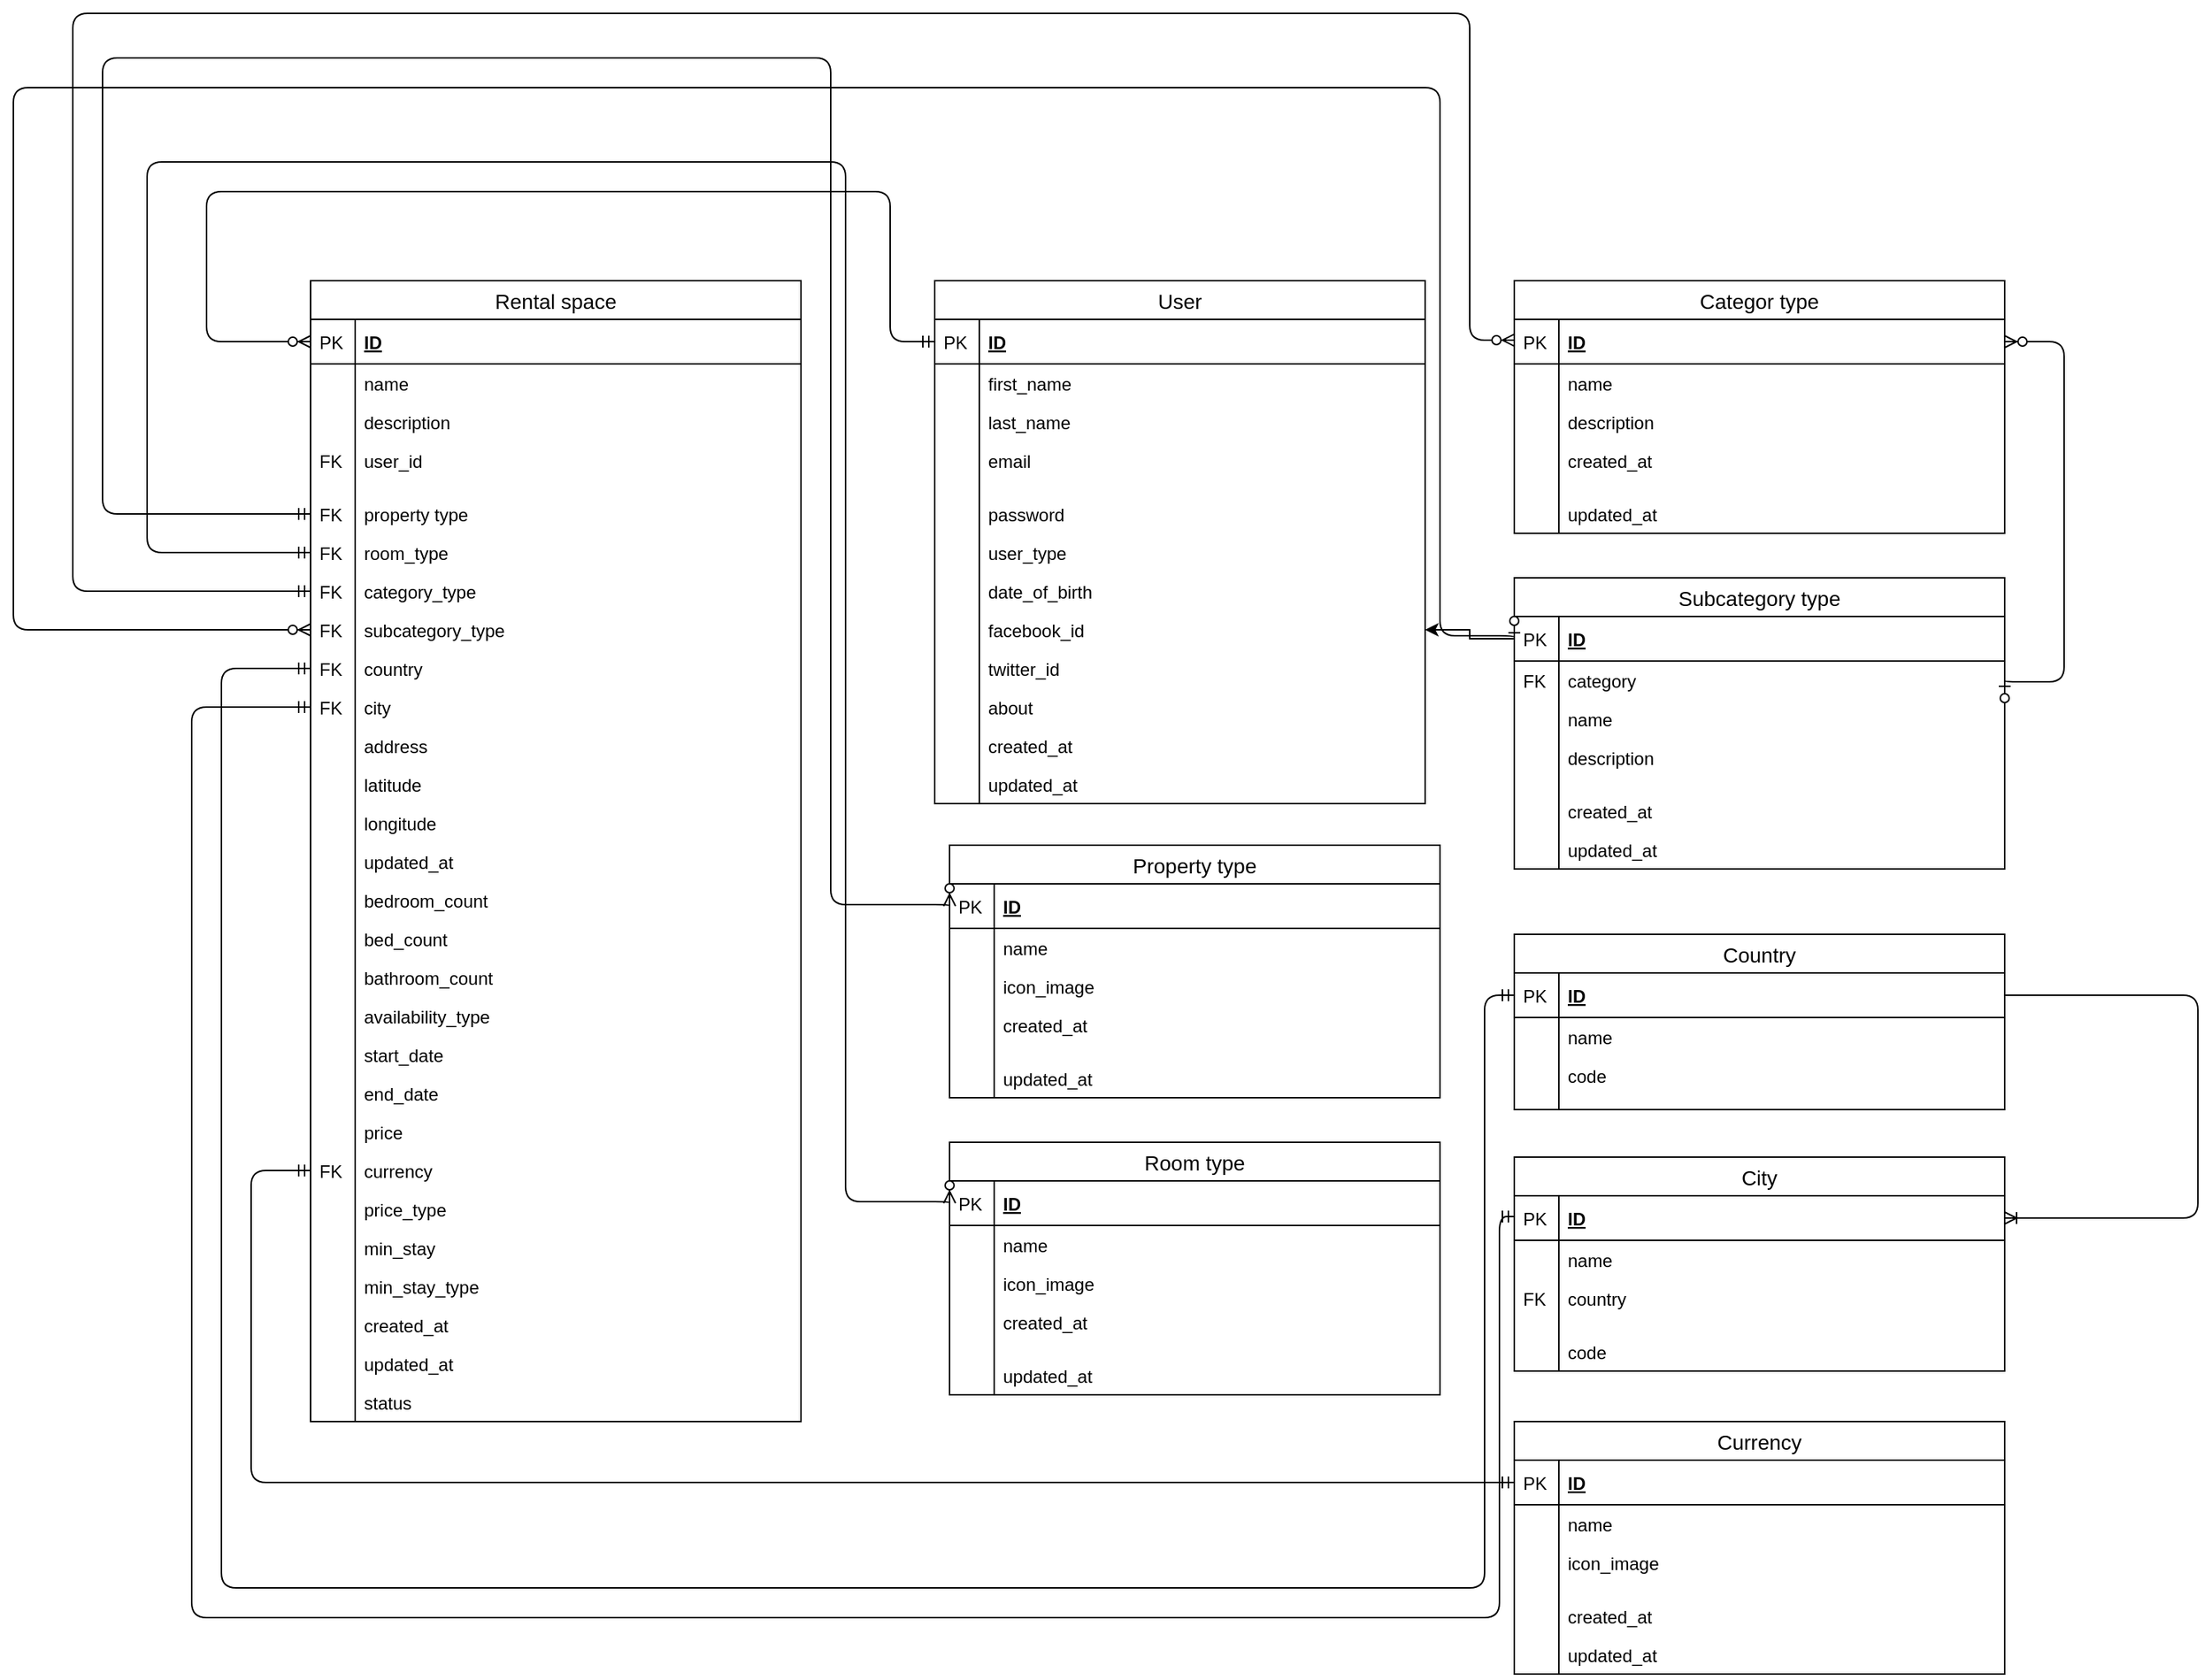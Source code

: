 <mxfile version="13.0.3" type="device"><diagram id="C5RBs43oDa-KdzZeNtuy" name="Page-1"><mxGraphModel dx="1491" dy="720" grid="1" gridSize="10" guides="1" tooltips="1" connect="1" arrows="1" fold="1" page="1" pageScale="1" pageWidth="1654" pageHeight="1169" math="0" shadow="0"><root><mxCell id="WIyWlLk6GJQsqaUBKTNV-0"/><mxCell id="WIyWlLk6GJQsqaUBKTNV-1" parent="WIyWlLk6GJQsqaUBKTNV-0"/><mxCell id="8E0_NK7NGNDlwPV-nlwv-0" value="User" style="swimlane;fontStyle=0;childLayout=stackLayout;horizontal=1;startSize=26;horizontalStack=0;resizeParent=1;resizeParentMax=0;resizeLast=0;collapsible=1;marginBottom=0;align=center;fontSize=14;" parent="WIyWlLk6GJQsqaUBKTNV-1" vertex="1"><mxGeometry x="640" y="200" width="330" height="352" as="geometry"><mxRectangle x="640" y="200" width="60" height="26" as="alternateBounds"/></mxGeometry></mxCell><mxCell id="8E0_NK7NGNDlwPV-nlwv-1" value="ID" style="shape=partialRectangle;top=0;left=0;right=0;bottom=1;align=left;verticalAlign=middle;fillColor=none;spacingLeft=34;spacingRight=4;overflow=hidden;rotatable=0;points=[[0,0.5],[1,0.5]];portConstraint=eastwest;dropTarget=0;fontStyle=5;fontSize=12;" parent="8E0_NK7NGNDlwPV-nlwv-0" vertex="1"><mxGeometry y="26" width="330" height="30" as="geometry"/></mxCell><mxCell id="8E0_NK7NGNDlwPV-nlwv-2" value="PK" style="shape=partialRectangle;top=0;left=0;bottom=0;fillColor=none;align=left;verticalAlign=middle;spacingLeft=4;spacingRight=4;overflow=hidden;rotatable=0;points=[];portConstraint=eastwest;part=1;fontSize=12;" parent="8E0_NK7NGNDlwPV-nlwv-1" vertex="1" connectable="0"><mxGeometry width="30" height="30" as="geometry"/></mxCell><mxCell id="8E0_NK7NGNDlwPV-nlwv-3" value="first_name" style="shape=partialRectangle;top=0;left=0;right=0;bottom=0;align=left;verticalAlign=top;fillColor=none;spacingLeft=34;spacingRight=4;overflow=hidden;rotatable=0;points=[[0,0.5],[1,0.5]];portConstraint=eastwest;dropTarget=0;fontSize=12;" parent="8E0_NK7NGNDlwPV-nlwv-0" vertex="1"><mxGeometry y="56" width="330" height="26" as="geometry"/></mxCell><mxCell id="8E0_NK7NGNDlwPV-nlwv-4" value="" style="shape=partialRectangle;top=0;left=0;bottom=0;fillColor=none;align=left;verticalAlign=top;spacingLeft=4;spacingRight=4;overflow=hidden;rotatable=0;points=[];portConstraint=eastwest;part=1;fontSize=12;" parent="8E0_NK7NGNDlwPV-nlwv-3" vertex="1" connectable="0"><mxGeometry width="30" height="26" as="geometry"/></mxCell><mxCell id="8E0_NK7NGNDlwPV-nlwv-5" value="last_name" style="shape=partialRectangle;top=0;left=0;right=0;bottom=0;align=left;verticalAlign=top;fillColor=none;spacingLeft=34;spacingRight=4;overflow=hidden;rotatable=0;points=[[0,0.5],[1,0.5]];portConstraint=eastwest;dropTarget=0;fontSize=12;" parent="8E0_NK7NGNDlwPV-nlwv-0" vertex="1"><mxGeometry y="82" width="330" height="26" as="geometry"/></mxCell><mxCell id="8E0_NK7NGNDlwPV-nlwv-6" value="" style="shape=partialRectangle;top=0;left=0;bottom=0;fillColor=none;align=left;verticalAlign=top;spacingLeft=4;spacingRight=4;overflow=hidden;rotatable=0;points=[];portConstraint=eastwest;part=1;fontSize=12;" parent="8E0_NK7NGNDlwPV-nlwv-5" vertex="1" connectable="0"><mxGeometry width="30" height="26" as="geometry"/></mxCell><mxCell id="8E0_NK7NGNDlwPV-nlwv-7" value="email" style="shape=partialRectangle;top=0;left=0;right=0;bottom=0;align=left;verticalAlign=top;fillColor=none;spacingLeft=34;spacingRight=4;overflow=hidden;rotatable=0;points=[[0,0.5],[1,0.5]];portConstraint=eastwest;dropTarget=0;fontSize=12;" parent="8E0_NK7NGNDlwPV-nlwv-0" vertex="1"><mxGeometry y="108" width="330" height="26" as="geometry"/></mxCell><mxCell id="8E0_NK7NGNDlwPV-nlwv-8" value="" style="shape=partialRectangle;top=0;left=0;bottom=0;fillColor=none;align=left;verticalAlign=top;spacingLeft=4;spacingRight=4;overflow=hidden;rotatable=0;points=[];portConstraint=eastwest;part=1;fontSize=12;" parent="8E0_NK7NGNDlwPV-nlwv-7" vertex="1" connectable="0"><mxGeometry width="30" height="26" as="geometry"/></mxCell><mxCell id="8E0_NK7NGNDlwPV-nlwv-9" value="" style="shape=partialRectangle;top=0;left=0;right=0;bottom=0;align=left;verticalAlign=top;fillColor=none;spacingLeft=34;spacingRight=4;overflow=hidden;rotatable=0;points=[[0,0.5],[1,0.5]];portConstraint=eastwest;dropTarget=0;fontSize=12;" parent="8E0_NK7NGNDlwPV-nlwv-0" vertex="1"><mxGeometry y="134" width="330" height="10" as="geometry"/></mxCell><mxCell id="8E0_NK7NGNDlwPV-nlwv-10" value="" style="shape=partialRectangle;top=0;left=0;bottom=0;fillColor=none;align=left;verticalAlign=top;spacingLeft=4;spacingRight=4;overflow=hidden;rotatable=0;points=[];portConstraint=eastwest;part=1;fontSize=12;" parent="8E0_NK7NGNDlwPV-nlwv-9" vertex="1" connectable="0"><mxGeometry width="30" height="10" as="geometry"/></mxCell><mxCell id="8E0_NK7NGNDlwPV-nlwv-11" value="password" style="shape=partialRectangle;top=0;left=0;right=0;bottom=0;align=left;verticalAlign=top;fillColor=none;spacingLeft=34;spacingRight=4;overflow=hidden;rotatable=0;points=[[0,0.5],[1,0.5]];portConstraint=eastwest;dropTarget=0;fontSize=12;" parent="8E0_NK7NGNDlwPV-nlwv-0" vertex="1"><mxGeometry y="144" width="330" height="26" as="geometry"/></mxCell><mxCell id="8E0_NK7NGNDlwPV-nlwv-12" value="" style="shape=partialRectangle;top=0;left=0;bottom=0;fillColor=none;align=left;verticalAlign=top;spacingLeft=4;spacingRight=4;overflow=hidden;rotatable=0;points=[];portConstraint=eastwest;part=1;fontSize=12;" parent="8E0_NK7NGNDlwPV-nlwv-11" vertex="1" connectable="0"><mxGeometry width="30" height="26" as="geometry"/></mxCell><mxCell id="8E0_NK7NGNDlwPV-nlwv-13" value="user_type" style="shape=partialRectangle;top=0;left=0;right=0;bottom=0;align=left;verticalAlign=top;fillColor=none;spacingLeft=34;spacingRight=4;overflow=hidden;rotatable=0;points=[[0,0.5],[1,0.5]];portConstraint=eastwest;dropTarget=0;fontSize=12;" parent="8E0_NK7NGNDlwPV-nlwv-0" vertex="1"><mxGeometry y="170" width="330" height="26" as="geometry"/></mxCell><mxCell id="8E0_NK7NGNDlwPV-nlwv-14" value="" style="shape=partialRectangle;top=0;left=0;bottom=0;fillColor=none;align=left;verticalAlign=top;spacingLeft=4;spacingRight=4;overflow=hidden;rotatable=0;points=[];portConstraint=eastwest;part=1;fontSize=12;" parent="8E0_NK7NGNDlwPV-nlwv-13" vertex="1" connectable="0"><mxGeometry width="30" height="26" as="geometry"/></mxCell><mxCell id="8E0_NK7NGNDlwPV-nlwv-15" value="date_of_birth" style="shape=partialRectangle;top=0;left=0;right=0;bottom=0;align=left;verticalAlign=top;fillColor=none;spacingLeft=34;spacingRight=4;overflow=hidden;rotatable=0;points=[[0,0.5],[1,0.5]];portConstraint=eastwest;dropTarget=0;fontSize=12;" parent="8E0_NK7NGNDlwPV-nlwv-0" vertex="1"><mxGeometry y="196" width="330" height="26" as="geometry"/></mxCell><mxCell id="8E0_NK7NGNDlwPV-nlwv-16" value="" style="shape=partialRectangle;top=0;left=0;bottom=0;fillColor=none;align=left;verticalAlign=top;spacingLeft=4;spacingRight=4;overflow=hidden;rotatable=0;points=[];portConstraint=eastwest;part=1;fontSize=12;" parent="8E0_NK7NGNDlwPV-nlwv-15" vertex="1" connectable="0"><mxGeometry width="30" height="26" as="geometry"/></mxCell><mxCell id="8E0_NK7NGNDlwPV-nlwv-17" value="facebook_id" style="shape=partialRectangle;top=0;left=0;right=0;bottom=0;align=left;verticalAlign=top;fillColor=none;spacingLeft=34;spacingRight=4;overflow=hidden;rotatable=0;points=[[0,0.5],[1,0.5]];portConstraint=eastwest;dropTarget=0;fontSize=12;" parent="8E0_NK7NGNDlwPV-nlwv-0" vertex="1"><mxGeometry y="222" width="330" height="26" as="geometry"/></mxCell><mxCell id="8E0_NK7NGNDlwPV-nlwv-18" value="" style="shape=partialRectangle;top=0;left=0;bottom=0;fillColor=none;align=left;verticalAlign=top;spacingLeft=4;spacingRight=4;overflow=hidden;rotatable=0;points=[];portConstraint=eastwest;part=1;fontSize=12;" parent="8E0_NK7NGNDlwPV-nlwv-17" vertex="1" connectable="0"><mxGeometry width="30" height="26" as="geometry"/></mxCell><mxCell id="8E0_NK7NGNDlwPV-nlwv-19" value="twitter_id" style="shape=partialRectangle;top=0;left=0;right=0;bottom=0;align=left;verticalAlign=top;fillColor=none;spacingLeft=34;spacingRight=4;overflow=hidden;rotatable=0;points=[[0,0.5],[1,0.5]];portConstraint=eastwest;dropTarget=0;fontSize=12;" parent="8E0_NK7NGNDlwPV-nlwv-0" vertex="1"><mxGeometry y="248" width="330" height="26" as="geometry"/></mxCell><mxCell id="8E0_NK7NGNDlwPV-nlwv-20" value="" style="shape=partialRectangle;top=0;left=0;bottom=0;fillColor=none;align=left;verticalAlign=top;spacingLeft=4;spacingRight=4;overflow=hidden;rotatable=0;points=[];portConstraint=eastwest;part=1;fontSize=12;" parent="8E0_NK7NGNDlwPV-nlwv-19" vertex="1" connectable="0"><mxGeometry width="30" height="26" as="geometry"/></mxCell><mxCell id="8E0_NK7NGNDlwPV-nlwv-21" value="about" style="shape=partialRectangle;top=0;left=0;right=0;bottom=0;align=left;verticalAlign=top;fillColor=none;spacingLeft=34;spacingRight=4;overflow=hidden;rotatable=0;points=[[0,0.5],[1,0.5]];portConstraint=eastwest;dropTarget=0;fontSize=12;" parent="8E0_NK7NGNDlwPV-nlwv-0" vertex="1"><mxGeometry y="274" width="330" height="26" as="geometry"/></mxCell><mxCell id="8E0_NK7NGNDlwPV-nlwv-22" value="" style="shape=partialRectangle;top=0;left=0;bottom=0;fillColor=none;align=left;verticalAlign=top;spacingLeft=4;spacingRight=4;overflow=hidden;rotatable=0;points=[];portConstraint=eastwest;part=1;fontSize=12;" parent="8E0_NK7NGNDlwPV-nlwv-21" vertex="1" connectable="0"><mxGeometry width="30" height="26" as="geometry"/></mxCell><mxCell id="8E0_NK7NGNDlwPV-nlwv-23" value="created_at" style="shape=partialRectangle;top=0;left=0;right=0;bottom=0;align=left;verticalAlign=top;fillColor=none;spacingLeft=34;spacingRight=4;overflow=hidden;rotatable=0;points=[[0,0.5],[1,0.5]];portConstraint=eastwest;dropTarget=0;fontSize=12;" parent="8E0_NK7NGNDlwPV-nlwv-0" vertex="1"><mxGeometry y="300" width="330" height="26" as="geometry"/></mxCell><mxCell id="8E0_NK7NGNDlwPV-nlwv-24" value="" style="shape=partialRectangle;top=0;left=0;bottom=0;fillColor=none;align=left;verticalAlign=top;spacingLeft=4;spacingRight=4;overflow=hidden;rotatable=0;points=[];portConstraint=eastwest;part=1;fontSize=12;" parent="8E0_NK7NGNDlwPV-nlwv-23" vertex="1" connectable="0"><mxGeometry width="30" height="26" as="geometry"/></mxCell><mxCell id="8E0_NK7NGNDlwPV-nlwv-25" value="updated_at" style="shape=partialRectangle;top=0;left=0;right=0;bottom=0;align=left;verticalAlign=top;fillColor=none;spacingLeft=34;spacingRight=4;overflow=hidden;rotatable=0;points=[[0,0.5],[1,0.5]];portConstraint=eastwest;dropTarget=0;fontSize=12;" parent="8E0_NK7NGNDlwPV-nlwv-0" vertex="1"><mxGeometry y="326" width="330" height="26" as="geometry"/></mxCell><mxCell id="8E0_NK7NGNDlwPV-nlwv-26" value="" style="shape=partialRectangle;top=0;left=0;bottom=0;fillColor=none;align=left;verticalAlign=top;spacingLeft=4;spacingRight=4;overflow=hidden;rotatable=0;points=[];portConstraint=eastwest;part=1;fontSize=12;" parent="8E0_NK7NGNDlwPV-nlwv-25" vertex="1" connectable="0"><mxGeometry width="30" height="26" as="geometry"/></mxCell><mxCell id="8E0_NK7NGNDlwPV-nlwv-29" value="Rental space" style="swimlane;fontStyle=0;childLayout=stackLayout;horizontal=1;startSize=26;horizontalStack=0;resizeParent=1;resizeParentMax=0;resizeLast=0;collapsible=1;marginBottom=0;align=center;fontSize=14;" parent="WIyWlLk6GJQsqaUBKTNV-1" vertex="1"><mxGeometry x="220" y="200" width="330" height="768" as="geometry"><mxRectangle x="640" y="200" width="60" height="26" as="alternateBounds"/></mxGeometry></mxCell><mxCell id="8E0_NK7NGNDlwPV-nlwv-30" value="ID" style="shape=partialRectangle;top=0;left=0;right=0;bottom=1;align=left;verticalAlign=middle;fillColor=none;spacingLeft=34;spacingRight=4;overflow=hidden;rotatable=0;points=[[0,0.5],[1,0.5]];portConstraint=eastwest;dropTarget=0;fontStyle=5;fontSize=12;" parent="8E0_NK7NGNDlwPV-nlwv-29" vertex="1"><mxGeometry y="26" width="330" height="30" as="geometry"/></mxCell><mxCell id="8E0_NK7NGNDlwPV-nlwv-31" value="PK" style="shape=partialRectangle;top=0;left=0;bottom=0;fillColor=none;align=left;verticalAlign=middle;spacingLeft=4;spacingRight=4;overflow=hidden;rotatable=0;points=[];portConstraint=eastwest;part=1;fontSize=12;" parent="8E0_NK7NGNDlwPV-nlwv-30" vertex="1" connectable="0"><mxGeometry width="30" height="30" as="geometry"/></mxCell><mxCell id="8E0_NK7NGNDlwPV-nlwv-32" value="name" style="shape=partialRectangle;top=0;left=0;right=0;bottom=0;align=left;verticalAlign=top;fillColor=none;spacingLeft=34;spacingRight=4;overflow=hidden;rotatable=0;points=[[0,0.5],[1,0.5]];portConstraint=eastwest;dropTarget=0;fontSize=12;" parent="8E0_NK7NGNDlwPV-nlwv-29" vertex="1"><mxGeometry y="56" width="330" height="26" as="geometry"/></mxCell><mxCell id="8E0_NK7NGNDlwPV-nlwv-33" value="" style="shape=partialRectangle;top=0;left=0;bottom=0;fillColor=none;align=left;verticalAlign=top;spacingLeft=4;spacingRight=4;overflow=hidden;rotatable=0;points=[];portConstraint=eastwest;part=1;fontSize=12;" parent="8E0_NK7NGNDlwPV-nlwv-32" vertex="1" connectable="0"><mxGeometry width="30" height="26" as="geometry"/></mxCell><mxCell id="8E0_NK7NGNDlwPV-nlwv-34" value="description" style="shape=partialRectangle;top=0;left=0;right=0;bottom=0;align=left;verticalAlign=top;fillColor=none;spacingLeft=34;spacingRight=4;overflow=hidden;rotatable=0;points=[[0,0.5],[1,0.5]];portConstraint=eastwest;dropTarget=0;fontSize=12;" parent="8E0_NK7NGNDlwPV-nlwv-29" vertex="1"><mxGeometry y="82" width="330" height="26" as="geometry"/></mxCell><mxCell id="8E0_NK7NGNDlwPV-nlwv-35" value="" style="shape=partialRectangle;top=0;left=0;bottom=0;fillColor=none;align=left;verticalAlign=top;spacingLeft=4;spacingRight=4;overflow=hidden;rotatable=0;points=[];portConstraint=eastwest;part=1;fontSize=12;" parent="8E0_NK7NGNDlwPV-nlwv-34" vertex="1" connectable="0"><mxGeometry width="30" height="26" as="geometry"/></mxCell><mxCell id="8E0_NK7NGNDlwPV-nlwv-36" value="user_id" style="shape=partialRectangle;top=0;left=0;right=0;bottom=0;align=left;verticalAlign=top;fillColor=none;spacingLeft=34;spacingRight=4;overflow=hidden;rotatable=0;points=[[0,0.5],[1,0.5]];portConstraint=eastwest;dropTarget=0;fontSize=12;" parent="8E0_NK7NGNDlwPV-nlwv-29" vertex="1"><mxGeometry y="108" width="330" height="26" as="geometry"/></mxCell><mxCell id="8E0_NK7NGNDlwPV-nlwv-37" value="FK" style="shape=partialRectangle;top=0;left=0;bottom=0;fillColor=none;align=left;verticalAlign=top;spacingLeft=4;spacingRight=4;overflow=hidden;rotatable=0;points=[];portConstraint=eastwest;part=1;fontSize=12;" parent="8E0_NK7NGNDlwPV-nlwv-36" vertex="1" connectable="0"><mxGeometry width="30" height="26" as="geometry"/></mxCell><mxCell id="8E0_NK7NGNDlwPV-nlwv-38" value="" style="shape=partialRectangle;top=0;left=0;right=0;bottom=0;align=left;verticalAlign=top;fillColor=none;spacingLeft=34;spacingRight=4;overflow=hidden;rotatable=0;points=[[0,0.5],[1,0.5]];portConstraint=eastwest;dropTarget=0;fontSize=12;" parent="8E0_NK7NGNDlwPV-nlwv-29" vertex="1"><mxGeometry y="134" width="330" height="10" as="geometry"/></mxCell><mxCell id="8E0_NK7NGNDlwPV-nlwv-39" value="" style="shape=partialRectangle;top=0;left=0;bottom=0;fillColor=none;align=left;verticalAlign=top;spacingLeft=4;spacingRight=4;overflow=hidden;rotatable=0;points=[];portConstraint=eastwest;part=1;fontSize=12;" parent="8E0_NK7NGNDlwPV-nlwv-38" vertex="1" connectable="0"><mxGeometry width="30" height="10" as="geometry"/></mxCell><mxCell id="8E0_NK7NGNDlwPV-nlwv-40" value="property type" style="shape=partialRectangle;top=0;left=0;right=0;bottom=0;align=left;verticalAlign=top;fillColor=none;spacingLeft=34;spacingRight=4;overflow=hidden;rotatable=0;points=[[0,0.5],[1,0.5]];portConstraint=eastwest;dropTarget=0;fontSize=12;" parent="8E0_NK7NGNDlwPV-nlwv-29" vertex="1"><mxGeometry y="144" width="330" height="26" as="geometry"/></mxCell><mxCell id="8E0_NK7NGNDlwPV-nlwv-41" value="FK" style="shape=partialRectangle;top=0;left=0;bottom=0;fillColor=none;align=left;verticalAlign=top;spacingLeft=4;spacingRight=4;overflow=hidden;rotatable=0;points=[];portConstraint=eastwest;part=1;fontSize=12;" parent="8E0_NK7NGNDlwPV-nlwv-40" vertex="1" connectable="0"><mxGeometry width="30" height="26" as="geometry"/></mxCell><mxCell id="8E0_NK7NGNDlwPV-nlwv-42" value="room_type" style="shape=partialRectangle;top=0;left=0;right=0;bottom=0;align=left;verticalAlign=top;fillColor=none;spacingLeft=34;spacingRight=4;overflow=hidden;rotatable=0;points=[[0,0.5],[1,0.5]];portConstraint=eastwest;dropTarget=0;fontSize=12;" parent="8E0_NK7NGNDlwPV-nlwv-29" vertex="1"><mxGeometry y="170" width="330" height="26" as="geometry"/></mxCell><mxCell id="8E0_NK7NGNDlwPV-nlwv-43" value="FK" style="shape=partialRectangle;top=0;left=0;bottom=0;fillColor=none;align=left;verticalAlign=top;spacingLeft=4;spacingRight=4;overflow=hidden;rotatable=0;points=[];portConstraint=eastwest;part=1;fontSize=12;" parent="8E0_NK7NGNDlwPV-nlwv-42" vertex="1" connectable="0"><mxGeometry width="30" height="26" as="geometry"/></mxCell><mxCell id="8E0_NK7NGNDlwPV-nlwv-44" value="category_type" style="shape=partialRectangle;top=0;left=0;right=0;bottom=0;align=left;verticalAlign=top;fillColor=none;spacingLeft=34;spacingRight=4;overflow=hidden;rotatable=0;points=[[0,0.5],[1,0.5]];portConstraint=eastwest;dropTarget=0;fontSize=12;" parent="8E0_NK7NGNDlwPV-nlwv-29" vertex="1"><mxGeometry y="196" width="330" height="26" as="geometry"/></mxCell><mxCell id="8E0_NK7NGNDlwPV-nlwv-45" value="FK" style="shape=partialRectangle;top=0;left=0;bottom=0;fillColor=none;align=left;verticalAlign=top;spacingLeft=4;spacingRight=4;overflow=hidden;rotatable=0;points=[];portConstraint=eastwest;part=1;fontSize=12;" parent="8E0_NK7NGNDlwPV-nlwv-44" vertex="1" connectable="0"><mxGeometry width="30" height="26" as="geometry"/></mxCell><mxCell id="8E0_NK7NGNDlwPV-nlwv-46" value="subcategory_type" style="shape=partialRectangle;top=0;left=0;right=0;bottom=0;align=left;verticalAlign=top;fillColor=none;spacingLeft=34;spacingRight=4;overflow=hidden;rotatable=0;points=[[0,0.5],[1,0.5]];portConstraint=eastwest;dropTarget=0;fontSize=12;" parent="8E0_NK7NGNDlwPV-nlwv-29" vertex="1"><mxGeometry y="222" width="330" height="26" as="geometry"/></mxCell><mxCell id="8E0_NK7NGNDlwPV-nlwv-47" value="FK" style="shape=partialRectangle;top=0;left=0;bottom=0;fillColor=none;align=left;verticalAlign=top;spacingLeft=4;spacingRight=4;overflow=hidden;rotatable=0;points=[];portConstraint=eastwest;part=1;fontSize=12;" parent="8E0_NK7NGNDlwPV-nlwv-46" vertex="1" connectable="0"><mxGeometry width="30" height="26" as="geometry"/></mxCell><mxCell id="8E0_NK7NGNDlwPV-nlwv-48" value="country" style="shape=partialRectangle;top=0;left=0;right=0;bottom=0;align=left;verticalAlign=top;fillColor=none;spacingLeft=34;spacingRight=4;overflow=hidden;rotatable=0;points=[[0,0.5],[1,0.5]];portConstraint=eastwest;dropTarget=0;fontSize=12;" parent="8E0_NK7NGNDlwPV-nlwv-29" vertex="1"><mxGeometry y="248" width="330" height="26" as="geometry"/></mxCell><mxCell id="8E0_NK7NGNDlwPV-nlwv-49" value="FK" style="shape=partialRectangle;top=0;left=0;bottom=0;fillColor=none;align=left;verticalAlign=top;spacingLeft=4;spacingRight=4;overflow=hidden;rotatable=0;points=[];portConstraint=eastwest;part=1;fontSize=12;" parent="8E0_NK7NGNDlwPV-nlwv-48" vertex="1" connectable="0"><mxGeometry width="30" height="26" as="geometry"/></mxCell><mxCell id="8E0_NK7NGNDlwPV-nlwv-50" value="city" style="shape=partialRectangle;top=0;left=0;right=0;bottom=0;align=left;verticalAlign=top;fillColor=none;spacingLeft=34;spacingRight=4;overflow=hidden;rotatable=0;points=[[0,0.5],[1,0.5]];portConstraint=eastwest;dropTarget=0;fontSize=12;" parent="8E0_NK7NGNDlwPV-nlwv-29" vertex="1"><mxGeometry y="274" width="330" height="26" as="geometry"/></mxCell><mxCell id="8E0_NK7NGNDlwPV-nlwv-51" value="FK" style="shape=partialRectangle;top=0;left=0;bottom=0;fillColor=none;align=left;verticalAlign=top;spacingLeft=4;spacingRight=4;overflow=hidden;rotatable=0;points=[];portConstraint=eastwest;part=1;fontSize=12;" parent="8E0_NK7NGNDlwPV-nlwv-50" vertex="1" connectable="0"><mxGeometry width="30" height="26" as="geometry"/></mxCell><mxCell id="8E0_NK7NGNDlwPV-nlwv-52" value="address" style="shape=partialRectangle;top=0;left=0;right=0;bottom=0;align=left;verticalAlign=top;fillColor=none;spacingLeft=34;spacingRight=4;overflow=hidden;rotatable=0;points=[[0,0.5],[1,0.5]];portConstraint=eastwest;dropTarget=0;fontSize=12;" parent="8E0_NK7NGNDlwPV-nlwv-29" vertex="1"><mxGeometry y="300" width="330" height="26" as="geometry"/></mxCell><mxCell id="8E0_NK7NGNDlwPV-nlwv-53" value="" style="shape=partialRectangle;top=0;left=0;bottom=0;fillColor=none;align=left;verticalAlign=top;spacingLeft=4;spacingRight=4;overflow=hidden;rotatable=0;points=[];portConstraint=eastwest;part=1;fontSize=12;" parent="8E0_NK7NGNDlwPV-nlwv-52" vertex="1" connectable="0"><mxGeometry width="30" height="26" as="geometry"/></mxCell><mxCell id="8E0_NK7NGNDlwPV-nlwv-54" value="latitude" style="shape=partialRectangle;top=0;left=0;right=0;bottom=0;align=left;verticalAlign=top;fillColor=none;spacingLeft=34;spacingRight=4;overflow=hidden;rotatable=0;points=[[0,0.5],[1,0.5]];portConstraint=eastwest;dropTarget=0;fontSize=12;" parent="8E0_NK7NGNDlwPV-nlwv-29" vertex="1"><mxGeometry y="326" width="330" height="26" as="geometry"/></mxCell><mxCell id="8E0_NK7NGNDlwPV-nlwv-55" value="" style="shape=partialRectangle;top=0;left=0;bottom=0;fillColor=none;align=left;verticalAlign=top;spacingLeft=4;spacingRight=4;overflow=hidden;rotatable=0;points=[];portConstraint=eastwest;part=1;fontSize=12;" parent="8E0_NK7NGNDlwPV-nlwv-54" vertex="1" connectable="0"><mxGeometry width="30" height="26" as="geometry"/></mxCell><mxCell id="8E0_NK7NGNDlwPV-nlwv-56" value="longitude" style="shape=partialRectangle;top=0;left=0;right=0;bottom=0;align=left;verticalAlign=top;fillColor=none;spacingLeft=34;spacingRight=4;overflow=hidden;rotatable=0;points=[[0,0.5],[1,0.5]];portConstraint=eastwest;dropTarget=0;fontSize=12;" parent="8E0_NK7NGNDlwPV-nlwv-29" vertex="1"><mxGeometry y="352" width="330" height="26" as="geometry"/></mxCell><mxCell id="8E0_NK7NGNDlwPV-nlwv-57" value="" style="shape=partialRectangle;top=0;left=0;bottom=0;fillColor=none;align=left;verticalAlign=top;spacingLeft=4;spacingRight=4;overflow=hidden;rotatable=0;points=[];portConstraint=eastwest;part=1;fontSize=12;" parent="8E0_NK7NGNDlwPV-nlwv-56" vertex="1" connectable="0"><mxGeometry width="30" height="26" as="geometry"/></mxCell><mxCell id="8E0_NK7NGNDlwPV-nlwv-58" value="updated_at" style="shape=partialRectangle;top=0;left=0;right=0;bottom=0;align=left;verticalAlign=top;fillColor=none;spacingLeft=34;spacingRight=4;overflow=hidden;rotatable=0;points=[[0,0.5],[1,0.5]];portConstraint=eastwest;dropTarget=0;fontSize=12;" parent="8E0_NK7NGNDlwPV-nlwv-29" vertex="1"><mxGeometry y="378" width="330" height="26" as="geometry"/></mxCell><mxCell id="8E0_NK7NGNDlwPV-nlwv-59" value="" style="shape=partialRectangle;top=0;left=0;bottom=0;fillColor=none;align=left;verticalAlign=top;spacingLeft=4;spacingRight=4;overflow=hidden;rotatable=0;points=[];portConstraint=eastwest;part=1;fontSize=12;" parent="8E0_NK7NGNDlwPV-nlwv-58" vertex="1" connectable="0"><mxGeometry width="30" height="26" as="geometry"/></mxCell><mxCell id="8E0_NK7NGNDlwPV-nlwv-60" value="bedroom_count" style="shape=partialRectangle;top=0;left=0;right=0;bottom=0;align=left;verticalAlign=top;fillColor=none;spacingLeft=34;spacingRight=4;overflow=hidden;rotatable=0;points=[[0,0.5],[1,0.5]];portConstraint=eastwest;dropTarget=0;fontSize=12;" parent="8E0_NK7NGNDlwPV-nlwv-29" vertex="1"><mxGeometry y="404" width="330" height="26" as="geometry"/></mxCell><mxCell id="8E0_NK7NGNDlwPV-nlwv-61" value="" style="shape=partialRectangle;top=0;left=0;bottom=0;fillColor=none;align=left;verticalAlign=top;spacingLeft=4;spacingRight=4;overflow=hidden;rotatable=0;points=[];portConstraint=eastwest;part=1;fontSize=12;" parent="8E0_NK7NGNDlwPV-nlwv-60" vertex="1" connectable="0"><mxGeometry width="30" height="26" as="geometry"/></mxCell><mxCell id="8E0_NK7NGNDlwPV-nlwv-62" value="bed_count" style="shape=partialRectangle;top=0;left=0;right=0;bottom=0;align=left;verticalAlign=top;fillColor=none;spacingLeft=34;spacingRight=4;overflow=hidden;rotatable=0;points=[[0,0.5],[1,0.5]];portConstraint=eastwest;dropTarget=0;fontSize=12;" parent="8E0_NK7NGNDlwPV-nlwv-29" vertex="1"><mxGeometry y="430" width="330" height="26" as="geometry"/></mxCell><mxCell id="8E0_NK7NGNDlwPV-nlwv-63" value="" style="shape=partialRectangle;top=0;left=0;bottom=0;fillColor=none;align=left;verticalAlign=top;spacingLeft=4;spacingRight=4;overflow=hidden;rotatable=0;points=[];portConstraint=eastwest;part=1;fontSize=12;" parent="8E0_NK7NGNDlwPV-nlwv-62" vertex="1" connectable="0"><mxGeometry width="30" height="26" as="geometry"/></mxCell><mxCell id="8E0_NK7NGNDlwPV-nlwv-64" value="bathroom_count" style="shape=partialRectangle;top=0;left=0;right=0;bottom=0;align=left;verticalAlign=top;fillColor=none;spacingLeft=34;spacingRight=4;overflow=hidden;rotatable=0;points=[[0,0.5],[1,0.5]];portConstraint=eastwest;dropTarget=0;fontSize=12;" parent="8E0_NK7NGNDlwPV-nlwv-29" vertex="1"><mxGeometry y="456" width="330" height="26" as="geometry"/></mxCell><mxCell id="8E0_NK7NGNDlwPV-nlwv-65" value="" style="shape=partialRectangle;top=0;left=0;bottom=0;fillColor=none;align=left;verticalAlign=top;spacingLeft=4;spacingRight=4;overflow=hidden;rotatable=0;points=[];portConstraint=eastwest;part=1;fontSize=12;" parent="8E0_NK7NGNDlwPV-nlwv-64" vertex="1" connectable="0"><mxGeometry width="30" height="26" as="geometry"/></mxCell><mxCell id="8E0_NK7NGNDlwPV-nlwv-66" value="availability_type" style="shape=partialRectangle;top=0;left=0;right=0;bottom=0;align=left;verticalAlign=top;fillColor=none;spacingLeft=34;spacingRight=4;overflow=hidden;rotatable=0;points=[[0,0.5],[1,0.5]];portConstraint=eastwest;dropTarget=0;fontSize=12;" parent="8E0_NK7NGNDlwPV-nlwv-29" vertex="1"><mxGeometry y="482" width="330" height="26" as="geometry"/></mxCell><mxCell id="8E0_NK7NGNDlwPV-nlwv-67" value="" style="shape=partialRectangle;top=0;left=0;bottom=0;fillColor=none;align=left;verticalAlign=top;spacingLeft=4;spacingRight=4;overflow=hidden;rotatable=0;points=[];portConstraint=eastwest;part=1;fontSize=12;" parent="8E0_NK7NGNDlwPV-nlwv-66" vertex="1" connectable="0"><mxGeometry width="30" height="26" as="geometry"/></mxCell><mxCell id="8E0_NK7NGNDlwPV-nlwv-68" value="start_date" style="shape=partialRectangle;top=0;left=0;right=0;bottom=0;align=left;verticalAlign=top;fillColor=none;spacingLeft=34;spacingRight=4;overflow=hidden;rotatable=0;points=[[0,0.5],[1,0.5]];portConstraint=eastwest;dropTarget=0;fontSize=12;" parent="8E0_NK7NGNDlwPV-nlwv-29" vertex="1"><mxGeometry y="508" width="330" height="26" as="geometry"/></mxCell><mxCell id="8E0_NK7NGNDlwPV-nlwv-69" value="" style="shape=partialRectangle;top=0;left=0;bottom=0;fillColor=none;align=left;verticalAlign=top;spacingLeft=4;spacingRight=4;overflow=hidden;rotatable=0;points=[];portConstraint=eastwest;part=1;fontSize=12;" parent="8E0_NK7NGNDlwPV-nlwv-68" vertex="1" connectable="0"><mxGeometry width="30" height="26" as="geometry"/></mxCell><mxCell id="8E0_NK7NGNDlwPV-nlwv-70" value="end_date" style="shape=partialRectangle;top=0;left=0;right=0;bottom=0;align=left;verticalAlign=top;fillColor=none;spacingLeft=34;spacingRight=4;overflow=hidden;rotatable=0;points=[[0,0.5],[1,0.5]];portConstraint=eastwest;dropTarget=0;fontSize=12;" parent="8E0_NK7NGNDlwPV-nlwv-29" vertex="1"><mxGeometry y="534" width="330" height="26" as="geometry"/></mxCell><mxCell id="8E0_NK7NGNDlwPV-nlwv-71" value="" style="shape=partialRectangle;top=0;left=0;bottom=0;fillColor=none;align=left;verticalAlign=top;spacingLeft=4;spacingRight=4;overflow=hidden;rotatable=0;points=[];portConstraint=eastwest;part=1;fontSize=12;" parent="8E0_NK7NGNDlwPV-nlwv-70" vertex="1" connectable="0"><mxGeometry width="30" height="26" as="geometry"/></mxCell><mxCell id="8E0_NK7NGNDlwPV-nlwv-72" value="price" style="shape=partialRectangle;top=0;left=0;right=0;bottom=0;align=left;verticalAlign=top;fillColor=none;spacingLeft=34;spacingRight=4;overflow=hidden;rotatable=0;points=[[0,0.5],[1,0.5]];portConstraint=eastwest;dropTarget=0;fontSize=12;" parent="8E0_NK7NGNDlwPV-nlwv-29" vertex="1"><mxGeometry y="560" width="330" height="26" as="geometry"/></mxCell><mxCell id="8E0_NK7NGNDlwPV-nlwv-73" value="" style="shape=partialRectangle;top=0;left=0;bottom=0;fillColor=none;align=left;verticalAlign=top;spacingLeft=4;spacingRight=4;overflow=hidden;rotatable=0;points=[];portConstraint=eastwest;part=1;fontSize=12;" parent="8E0_NK7NGNDlwPV-nlwv-72" vertex="1" connectable="0"><mxGeometry width="30" height="26" as="geometry"/></mxCell><mxCell id="8E0_NK7NGNDlwPV-nlwv-74" value="currency" style="shape=partialRectangle;top=0;left=0;right=0;bottom=0;align=left;verticalAlign=top;fillColor=none;spacingLeft=34;spacingRight=4;overflow=hidden;rotatable=0;points=[[0,0.5],[1,0.5]];portConstraint=eastwest;dropTarget=0;fontSize=12;" parent="8E0_NK7NGNDlwPV-nlwv-29" vertex="1"><mxGeometry y="586" width="330" height="26" as="geometry"/></mxCell><mxCell id="8E0_NK7NGNDlwPV-nlwv-75" value="FK" style="shape=partialRectangle;top=0;left=0;bottom=0;fillColor=none;align=left;verticalAlign=top;spacingLeft=4;spacingRight=4;overflow=hidden;rotatable=0;points=[];portConstraint=eastwest;part=1;fontSize=12;" parent="8E0_NK7NGNDlwPV-nlwv-74" vertex="1" connectable="0"><mxGeometry width="30" height="26" as="geometry"/></mxCell><mxCell id="8E0_NK7NGNDlwPV-nlwv-76" value="price_type" style="shape=partialRectangle;top=0;left=0;right=0;bottom=0;align=left;verticalAlign=top;fillColor=none;spacingLeft=34;spacingRight=4;overflow=hidden;rotatable=0;points=[[0,0.5],[1,0.5]];portConstraint=eastwest;dropTarget=0;fontSize=12;" parent="8E0_NK7NGNDlwPV-nlwv-29" vertex="1"><mxGeometry y="612" width="330" height="26" as="geometry"/></mxCell><mxCell id="8E0_NK7NGNDlwPV-nlwv-77" value="" style="shape=partialRectangle;top=0;left=0;bottom=0;fillColor=none;align=left;verticalAlign=top;spacingLeft=4;spacingRight=4;overflow=hidden;rotatable=0;points=[];portConstraint=eastwest;part=1;fontSize=12;" parent="8E0_NK7NGNDlwPV-nlwv-76" vertex="1" connectable="0"><mxGeometry width="30" height="26" as="geometry"/></mxCell><mxCell id="8E0_NK7NGNDlwPV-nlwv-78" value="min_stay" style="shape=partialRectangle;top=0;left=0;right=0;bottom=0;align=left;verticalAlign=top;fillColor=none;spacingLeft=34;spacingRight=4;overflow=hidden;rotatable=0;points=[[0,0.5],[1,0.5]];portConstraint=eastwest;dropTarget=0;fontSize=12;" parent="8E0_NK7NGNDlwPV-nlwv-29" vertex="1"><mxGeometry y="638" width="330" height="26" as="geometry"/></mxCell><mxCell id="8E0_NK7NGNDlwPV-nlwv-79" value="" style="shape=partialRectangle;top=0;left=0;bottom=0;fillColor=none;align=left;verticalAlign=top;spacingLeft=4;spacingRight=4;overflow=hidden;rotatable=0;points=[];portConstraint=eastwest;part=1;fontSize=12;" parent="8E0_NK7NGNDlwPV-nlwv-78" vertex="1" connectable="0"><mxGeometry width="30" height="26" as="geometry"/></mxCell><mxCell id="8E0_NK7NGNDlwPV-nlwv-80" value="min_stay_type" style="shape=partialRectangle;top=0;left=0;right=0;bottom=0;align=left;verticalAlign=top;fillColor=none;spacingLeft=34;spacingRight=4;overflow=hidden;rotatable=0;points=[[0,0.5],[1,0.5]];portConstraint=eastwest;dropTarget=0;fontSize=12;" parent="8E0_NK7NGNDlwPV-nlwv-29" vertex="1"><mxGeometry y="664" width="330" height="26" as="geometry"/></mxCell><mxCell id="8E0_NK7NGNDlwPV-nlwv-81" value="" style="shape=partialRectangle;top=0;left=0;bottom=0;fillColor=none;align=left;verticalAlign=top;spacingLeft=4;spacingRight=4;overflow=hidden;rotatable=0;points=[];portConstraint=eastwest;part=1;fontSize=12;" parent="8E0_NK7NGNDlwPV-nlwv-80" vertex="1" connectable="0"><mxGeometry width="30" height="26" as="geometry"/></mxCell><mxCell id="8E0_NK7NGNDlwPV-nlwv-82" value="created_at" style="shape=partialRectangle;top=0;left=0;right=0;bottom=0;align=left;verticalAlign=top;fillColor=none;spacingLeft=34;spacingRight=4;overflow=hidden;rotatable=0;points=[[0,0.5],[1,0.5]];portConstraint=eastwest;dropTarget=0;fontSize=12;" parent="8E0_NK7NGNDlwPV-nlwv-29" vertex="1"><mxGeometry y="690" width="330" height="26" as="geometry"/></mxCell><mxCell id="8E0_NK7NGNDlwPV-nlwv-83" value="" style="shape=partialRectangle;top=0;left=0;bottom=0;fillColor=none;align=left;verticalAlign=top;spacingLeft=4;spacingRight=4;overflow=hidden;rotatable=0;points=[];portConstraint=eastwest;part=1;fontSize=12;" parent="8E0_NK7NGNDlwPV-nlwv-82" vertex="1" connectable="0"><mxGeometry width="30" height="26" as="geometry"/></mxCell><mxCell id="8E0_NK7NGNDlwPV-nlwv-84" value="updated_at" style="shape=partialRectangle;top=0;left=0;right=0;bottom=0;align=left;verticalAlign=top;fillColor=none;spacingLeft=34;spacingRight=4;overflow=hidden;rotatable=0;points=[[0,0.5],[1,0.5]];portConstraint=eastwest;dropTarget=0;fontSize=12;" parent="8E0_NK7NGNDlwPV-nlwv-29" vertex="1"><mxGeometry y="716" width="330" height="26" as="geometry"/></mxCell><mxCell id="8E0_NK7NGNDlwPV-nlwv-85" value="" style="shape=partialRectangle;top=0;left=0;bottom=0;fillColor=none;align=left;verticalAlign=top;spacingLeft=4;spacingRight=4;overflow=hidden;rotatable=0;points=[];portConstraint=eastwest;part=1;fontSize=12;" parent="8E0_NK7NGNDlwPV-nlwv-84" vertex="1" connectable="0"><mxGeometry width="30" height="26" as="geometry"/></mxCell><mxCell id="8E0_NK7NGNDlwPV-nlwv-86" value="status" style="shape=partialRectangle;top=0;left=0;right=0;bottom=0;align=left;verticalAlign=top;fillColor=none;spacingLeft=34;spacingRight=4;overflow=hidden;rotatable=0;points=[[0,0.5],[1,0.5]];portConstraint=eastwest;dropTarget=0;fontSize=12;" parent="8E0_NK7NGNDlwPV-nlwv-29" vertex="1"><mxGeometry y="742" width="330" height="26" as="geometry"/></mxCell><mxCell id="8E0_NK7NGNDlwPV-nlwv-87" value="" style="shape=partialRectangle;top=0;left=0;bottom=0;fillColor=none;align=left;verticalAlign=top;spacingLeft=4;spacingRight=4;overflow=hidden;rotatable=0;points=[];portConstraint=eastwest;part=1;fontSize=12;" parent="8E0_NK7NGNDlwPV-nlwv-86" vertex="1" connectable="0"><mxGeometry width="30" height="26" as="geometry"/></mxCell><mxCell id="8E0_NK7NGNDlwPV-nlwv-89" value="Property type" style="swimlane;fontStyle=0;childLayout=stackLayout;horizontal=1;startSize=26;horizontalStack=0;resizeParent=1;resizeParentMax=0;resizeLast=0;collapsible=1;marginBottom=0;align=center;fontSize=14;" parent="WIyWlLk6GJQsqaUBKTNV-1" vertex="1"><mxGeometry x="650" y="580" width="330" height="170" as="geometry"><mxRectangle x="640" y="200" width="60" height="26" as="alternateBounds"/></mxGeometry></mxCell><mxCell id="8E0_NK7NGNDlwPV-nlwv-90" value="ID" style="shape=partialRectangle;top=0;left=0;right=0;bottom=1;align=left;verticalAlign=middle;fillColor=none;spacingLeft=34;spacingRight=4;overflow=hidden;rotatable=0;points=[[0,0.5],[1,0.5]];portConstraint=eastwest;dropTarget=0;fontStyle=5;fontSize=12;" parent="8E0_NK7NGNDlwPV-nlwv-89" vertex="1"><mxGeometry y="26" width="330" height="30" as="geometry"/></mxCell><mxCell id="8E0_NK7NGNDlwPV-nlwv-91" value="PK" style="shape=partialRectangle;top=0;left=0;bottom=0;fillColor=none;align=left;verticalAlign=middle;spacingLeft=4;spacingRight=4;overflow=hidden;rotatable=0;points=[];portConstraint=eastwest;part=1;fontSize=12;" parent="8E0_NK7NGNDlwPV-nlwv-90" vertex="1" connectable="0"><mxGeometry width="30" height="30" as="geometry"/></mxCell><mxCell id="8E0_NK7NGNDlwPV-nlwv-92" value="name" style="shape=partialRectangle;top=0;left=0;right=0;bottom=0;align=left;verticalAlign=top;fillColor=none;spacingLeft=34;spacingRight=4;overflow=hidden;rotatable=0;points=[[0,0.5],[1,0.5]];portConstraint=eastwest;dropTarget=0;fontSize=12;" parent="8E0_NK7NGNDlwPV-nlwv-89" vertex="1"><mxGeometry y="56" width="330" height="26" as="geometry"/></mxCell><mxCell id="8E0_NK7NGNDlwPV-nlwv-93" value="" style="shape=partialRectangle;top=0;left=0;bottom=0;fillColor=none;align=left;verticalAlign=top;spacingLeft=4;spacingRight=4;overflow=hidden;rotatable=0;points=[];portConstraint=eastwest;part=1;fontSize=12;" parent="8E0_NK7NGNDlwPV-nlwv-92" vertex="1" connectable="0"><mxGeometry width="30" height="26" as="geometry"/></mxCell><mxCell id="8E0_NK7NGNDlwPV-nlwv-94" value="icon_image" style="shape=partialRectangle;top=0;left=0;right=0;bottom=0;align=left;verticalAlign=top;fillColor=none;spacingLeft=34;spacingRight=4;overflow=hidden;rotatable=0;points=[[0,0.5],[1,0.5]];portConstraint=eastwest;dropTarget=0;fontSize=12;" parent="8E0_NK7NGNDlwPV-nlwv-89" vertex="1"><mxGeometry y="82" width="330" height="26" as="geometry"/></mxCell><mxCell id="8E0_NK7NGNDlwPV-nlwv-95" value="" style="shape=partialRectangle;top=0;left=0;bottom=0;fillColor=none;align=left;verticalAlign=top;spacingLeft=4;spacingRight=4;overflow=hidden;rotatable=0;points=[];portConstraint=eastwest;part=1;fontSize=12;" parent="8E0_NK7NGNDlwPV-nlwv-94" vertex="1" connectable="0"><mxGeometry width="30" height="26" as="geometry"/></mxCell><mxCell id="8E0_NK7NGNDlwPV-nlwv-96" value="created_at" style="shape=partialRectangle;top=0;left=0;right=0;bottom=0;align=left;verticalAlign=top;fillColor=none;spacingLeft=34;spacingRight=4;overflow=hidden;rotatable=0;points=[[0,0.5],[1,0.5]];portConstraint=eastwest;dropTarget=0;fontSize=12;" parent="8E0_NK7NGNDlwPV-nlwv-89" vertex="1"><mxGeometry y="108" width="330" height="26" as="geometry"/></mxCell><mxCell id="8E0_NK7NGNDlwPV-nlwv-97" value="" style="shape=partialRectangle;top=0;left=0;bottom=0;fillColor=none;align=left;verticalAlign=top;spacingLeft=4;spacingRight=4;overflow=hidden;rotatable=0;points=[];portConstraint=eastwest;part=1;fontSize=12;" parent="8E0_NK7NGNDlwPV-nlwv-96" vertex="1" connectable="0"><mxGeometry width="30" height="26" as="geometry"/></mxCell><mxCell id="8E0_NK7NGNDlwPV-nlwv-98" value="" style="shape=partialRectangle;top=0;left=0;right=0;bottom=0;align=left;verticalAlign=top;fillColor=none;spacingLeft=34;spacingRight=4;overflow=hidden;rotatable=0;points=[[0,0.5],[1,0.5]];portConstraint=eastwest;dropTarget=0;fontSize=12;" parent="8E0_NK7NGNDlwPV-nlwv-89" vertex="1"><mxGeometry y="134" width="330" height="10" as="geometry"/></mxCell><mxCell id="8E0_NK7NGNDlwPV-nlwv-99" value="" style="shape=partialRectangle;top=0;left=0;bottom=0;fillColor=none;align=left;verticalAlign=top;spacingLeft=4;spacingRight=4;overflow=hidden;rotatable=0;points=[];portConstraint=eastwest;part=1;fontSize=12;" parent="8E0_NK7NGNDlwPV-nlwv-98" vertex="1" connectable="0"><mxGeometry width="30" height="10" as="geometry"/></mxCell><mxCell id="8E0_NK7NGNDlwPV-nlwv-100" value="updated_at" style="shape=partialRectangle;top=0;left=0;right=0;bottom=0;align=left;verticalAlign=top;fillColor=none;spacingLeft=34;spacingRight=4;overflow=hidden;rotatable=0;points=[[0,0.5],[1,0.5]];portConstraint=eastwest;dropTarget=0;fontSize=12;" parent="8E0_NK7NGNDlwPV-nlwv-89" vertex="1"><mxGeometry y="144" width="330" height="26" as="geometry"/></mxCell><mxCell id="8E0_NK7NGNDlwPV-nlwv-101" value="" style="shape=partialRectangle;top=0;left=0;bottom=0;fillColor=none;align=left;verticalAlign=top;spacingLeft=4;spacingRight=4;overflow=hidden;rotatable=0;points=[];portConstraint=eastwest;part=1;fontSize=12;" parent="8E0_NK7NGNDlwPV-nlwv-100" vertex="1" connectable="0"><mxGeometry width="30" height="26" as="geometry"/></mxCell><mxCell id="8E0_NK7NGNDlwPV-nlwv-117" value="Room type" style="swimlane;fontStyle=0;childLayout=stackLayout;horizontal=1;startSize=26;horizontalStack=0;resizeParent=1;resizeParentMax=0;resizeLast=0;collapsible=1;marginBottom=0;align=center;fontSize=14;" parent="WIyWlLk6GJQsqaUBKTNV-1" vertex="1"><mxGeometry x="650" y="780" width="330" height="170" as="geometry"><mxRectangle x="640" y="200" width="60" height="26" as="alternateBounds"/></mxGeometry></mxCell><mxCell id="8E0_NK7NGNDlwPV-nlwv-118" value="ID" style="shape=partialRectangle;top=0;left=0;right=0;bottom=1;align=left;verticalAlign=middle;fillColor=none;spacingLeft=34;spacingRight=4;overflow=hidden;rotatable=0;points=[[0,0.5],[1,0.5]];portConstraint=eastwest;dropTarget=0;fontStyle=5;fontSize=12;" parent="8E0_NK7NGNDlwPV-nlwv-117" vertex="1"><mxGeometry y="26" width="330" height="30" as="geometry"/></mxCell><mxCell id="8E0_NK7NGNDlwPV-nlwv-119" value="PK" style="shape=partialRectangle;top=0;left=0;bottom=0;fillColor=none;align=left;verticalAlign=middle;spacingLeft=4;spacingRight=4;overflow=hidden;rotatable=0;points=[];portConstraint=eastwest;part=1;fontSize=12;" parent="8E0_NK7NGNDlwPV-nlwv-118" vertex="1" connectable="0"><mxGeometry width="30" height="30" as="geometry"/></mxCell><mxCell id="8E0_NK7NGNDlwPV-nlwv-120" value="name" style="shape=partialRectangle;top=0;left=0;right=0;bottom=0;align=left;verticalAlign=top;fillColor=none;spacingLeft=34;spacingRight=4;overflow=hidden;rotatable=0;points=[[0,0.5],[1,0.5]];portConstraint=eastwest;dropTarget=0;fontSize=12;" parent="8E0_NK7NGNDlwPV-nlwv-117" vertex="1"><mxGeometry y="56" width="330" height="26" as="geometry"/></mxCell><mxCell id="8E0_NK7NGNDlwPV-nlwv-121" value="" style="shape=partialRectangle;top=0;left=0;bottom=0;fillColor=none;align=left;verticalAlign=top;spacingLeft=4;spacingRight=4;overflow=hidden;rotatable=0;points=[];portConstraint=eastwest;part=1;fontSize=12;" parent="8E0_NK7NGNDlwPV-nlwv-120" vertex="1" connectable="0"><mxGeometry width="30" height="26" as="geometry"/></mxCell><mxCell id="8E0_NK7NGNDlwPV-nlwv-122" value="icon_image" style="shape=partialRectangle;top=0;left=0;right=0;bottom=0;align=left;verticalAlign=top;fillColor=none;spacingLeft=34;spacingRight=4;overflow=hidden;rotatable=0;points=[[0,0.5],[1,0.5]];portConstraint=eastwest;dropTarget=0;fontSize=12;" parent="8E0_NK7NGNDlwPV-nlwv-117" vertex="1"><mxGeometry y="82" width="330" height="26" as="geometry"/></mxCell><mxCell id="8E0_NK7NGNDlwPV-nlwv-123" value="" style="shape=partialRectangle;top=0;left=0;bottom=0;fillColor=none;align=left;verticalAlign=top;spacingLeft=4;spacingRight=4;overflow=hidden;rotatable=0;points=[];portConstraint=eastwest;part=1;fontSize=12;" parent="8E0_NK7NGNDlwPV-nlwv-122" vertex="1" connectable="0"><mxGeometry width="30" height="26" as="geometry"/></mxCell><mxCell id="8E0_NK7NGNDlwPV-nlwv-124" value="created_at" style="shape=partialRectangle;top=0;left=0;right=0;bottom=0;align=left;verticalAlign=top;fillColor=none;spacingLeft=34;spacingRight=4;overflow=hidden;rotatable=0;points=[[0,0.5],[1,0.5]];portConstraint=eastwest;dropTarget=0;fontSize=12;" parent="8E0_NK7NGNDlwPV-nlwv-117" vertex="1"><mxGeometry y="108" width="330" height="26" as="geometry"/></mxCell><mxCell id="8E0_NK7NGNDlwPV-nlwv-125" value="" style="shape=partialRectangle;top=0;left=0;bottom=0;fillColor=none;align=left;verticalAlign=top;spacingLeft=4;spacingRight=4;overflow=hidden;rotatable=0;points=[];portConstraint=eastwest;part=1;fontSize=12;" parent="8E0_NK7NGNDlwPV-nlwv-124" vertex="1" connectable="0"><mxGeometry width="30" height="26" as="geometry"/></mxCell><mxCell id="8E0_NK7NGNDlwPV-nlwv-126" value="" style="shape=partialRectangle;top=0;left=0;right=0;bottom=0;align=left;verticalAlign=top;fillColor=none;spacingLeft=34;spacingRight=4;overflow=hidden;rotatable=0;points=[[0,0.5],[1,0.5]];portConstraint=eastwest;dropTarget=0;fontSize=12;" parent="8E0_NK7NGNDlwPV-nlwv-117" vertex="1"><mxGeometry y="134" width="330" height="10" as="geometry"/></mxCell><mxCell id="8E0_NK7NGNDlwPV-nlwv-127" value="" style="shape=partialRectangle;top=0;left=0;bottom=0;fillColor=none;align=left;verticalAlign=top;spacingLeft=4;spacingRight=4;overflow=hidden;rotatable=0;points=[];portConstraint=eastwest;part=1;fontSize=12;" parent="8E0_NK7NGNDlwPV-nlwv-126" vertex="1" connectable="0"><mxGeometry width="30" height="10" as="geometry"/></mxCell><mxCell id="8E0_NK7NGNDlwPV-nlwv-128" value="updated_at" style="shape=partialRectangle;top=0;left=0;right=0;bottom=0;align=left;verticalAlign=top;fillColor=none;spacingLeft=34;spacingRight=4;overflow=hidden;rotatable=0;points=[[0,0.5],[1,0.5]];portConstraint=eastwest;dropTarget=0;fontSize=12;" parent="8E0_NK7NGNDlwPV-nlwv-117" vertex="1"><mxGeometry y="144" width="330" height="26" as="geometry"/></mxCell><mxCell id="8E0_NK7NGNDlwPV-nlwv-129" value="" style="shape=partialRectangle;top=0;left=0;bottom=0;fillColor=none;align=left;verticalAlign=top;spacingLeft=4;spacingRight=4;overflow=hidden;rotatable=0;points=[];portConstraint=eastwest;part=1;fontSize=12;" parent="8E0_NK7NGNDlwPV-nlwv-128" vertex="1" connectable="0"><mxGeometry width="30" height="26" as="geometry"/></mxCell><mxCell id="8E0_NK7NGNDlwPV-nlwv-131" value="Categor type" style="swimlane;fontStyle=0;childLayout=stackLayout;horizontal=1;startSize=26;horizontalStack=0;resizeParent=1;resizeParentMax=0;resizeLast=0;collapsible=1;marginBottom=0;align=center;fontSize=14;" parent="WIyWlLk6GJQsqaUBKTNV-1" vertex="1"><mxGeometry x="1030" y="200" width="330" height="170" as="geometry"><mxRectangle x="640" y="200" width="60" height="26" as="alternateBounds"/></mxGeometry></mxCell><mxCell id="8E0_NK7NGNDlwPV-nlwv-132" value="ID" style="shape=partialRectangle;top=0;left=0;right=0;bottom=1;align=left;verticalAlign=middle;fillColor=none;spacingLeft=34;spacingRight=4;overflow=hidden;rotatable=0;points=[[0,0.5],[1,0.5]];portConstraint=eastwest;dropTarget=0;fontStyle=5;fontSize=12;" parent="8E0_NK7NGNDlwPV-nlwv-131" vertex="1"><mxGeometry y="26" width="330" height="30" as="geometry"/></mxCell><mxCell id="8E0_NK7NGNDlwPV-nlwv-133" value="PK" style="shape=partialRectangle;top=0;left=0;bottom=0;fillColor=none;align=left;verticalAlign=middle;spacingLeft=4;spacingRight=4;overflow=hidden;rotatable=0;points=[];portConstraint=eastwest;part=1;fontSize=12;" parent="8E0_NK7NGNDlwPV-nlwv-132" vertex="1" connectable="0"><mxGeometry width="30" height="30" as="geometry"/></mxCell><mxCell id="8E0_NK7NGNDlwPV-nlwv-134" value="name" style="shape=partialRectangle;top=0;left=0;right=0;bottom=0;align=left;verticalAlign=top;fillColor=none;spacingLeft=34;spacingRight=4;overflow=hidden;rotatable=0;points=[[0,0.5],[1,0.5]];portConstraint=eastwest;dropTarget=0;fontSize=12;" parent="8E0_NK7NGNDlwPV-nlwv-131" vertex="1"><mxGeometry y="56" width="330" height="26" as="geometry"/></mxCell><mxCell id="8E0_NK7NGNDlwPV-nlwv-135" value="" style="shape=partialRectangle;top=0;left=0;bottom=0;fillColor=none;align=left;verticalAlign=top;spacingLeft=4;spacingRight=4;overflow=hidden;rotatable=0;points=[];portConstraint=eastwest;part=1;fontSize=12;" parent="8E0_NK7NGNDlwPV-nlwv-134" vertex="1" connectable="0"><mxGeometry width="30" height="26" as="geometry"/></mxCell><mxCell id="8E0_NK7NGNDlwPV-nlwv-136" value="description" style="shape=partialRectangle;top=0;left=0;right=0;bottom=0;align=left;verticalAlign=top;fillColor=none;spacingLeft=34;spacingRight=4;overflow=hidden;rotatable=0;points=[[0,0.5],[1,0.5]];portConstraint=eastwest;dropTarget=0;fontSize=12;" parent="8E0_NK7NGNDlwPV-nlwv-131" vertex="1"><mxGeometry y="82" width="330" height="26" as="geometry"/></mxCell><mxCell id="8E0_NK7NGNDlwPV-nlwv-137" value="" style="shape=partialRectangle;top=0;left=0;bottom=0;fillColor=none;align=left;verticalAlign=top;spacingLeft=4;spacingRight=4;overflow=hidden;rotatable=0;points=[];portConstraint=eastwest;part=1;fontSize=12;" parent="8E0_NK7NGNDlwPV-nlwv-136" vertex="1" connectable="0"><mxGeometry width="30" height="26" as="geometry"/></mxCell><mxCell id="8E0_NK7NGNDlwPV-nlwv-138" value="created_at" style="shape=partialRectangle;top=0;left=0;right=0;bottom=0;align=left;verticalAlign=top;fillColor=none;spacingLeft=34;spacingRight=4;overflow=hidden;rotatable=0;points=[[0,0.5],[1,0.5]];portConstraint=eastwest;dropTarget=0;fontSize=12;" parent="8E0_NK7NGNDlwPV-nlwv-131" vertex="1"><mxGeometry y="108" width="330" height="26" as="geometry"/></mxCell><mxCell id="8E0_NK7NGNDlwPV-nlwv-139" value="" style="shape=partialRectangle;top=0;left=0;bottom=0;fillColor=none;align=left;verticalAlign=top;spacingLeft=4;spacingRight=4;overflow=hidden;rotatable=0;points=[];portConstraint=eastwest;part=1;fontSize=12;" parent="8E0_NK7NGNDlwPV-nlwv-138" vertex="1" connectable="0"><mxGeometry width="30" height="26" as="geometry"/></mxCell><mxCell id="8E0_NK7NGNDlwPV-nlwv-140" value="" style="shape=partialRectangle;top=0;left=0;right=0;bottom=0;align=left;verticalAlign=top;fillColor=none;spacingLeft=34;spacingRight=4;overflow=hidden;rotatable=0;points=[[0,0.5],[1,0.5]];portConstraint=eastwest;dropTarget=0;fontSize=12;" parent="8E0_NK7NGNDlwPV-nlwv-131" vertex="1"><mxGeometry y="134" width="330" height="10" as="geometry"/></mxCell><mxCell id="8E0_NK7NGNDlwPV-nlwv-141" value="" style="shape=partialRectangle;top=0;left=0;bottom=0;fillColor=none;align=left;verticalAlign=top;spacingLeft=4;spacingRight=4;overflow=hidden;rotatable=0;points=[];portConstraint=eastwest;part=1;fontSize=12;" parent="8E0_NK7NGNDlwPV-nlwv-140" vertex="1" connectable="0"><mxGeometry width="30" height="10" as="geometry"/></mxCell><mxCell id="8E0_NK7NGNDlwPV-nlwv-142" value="updated_at" style="shape=partialRectangle;top=0;left=0;right=0;bottom=0;align=left;verticalAlign=top;fillColor=none;spacingLeft=34;spacingRight=4;overflow=hidden;rotatable=0;points=[[0,0.5],[1,0.5]];portConstraint=eastwest;dropTarget=0;fontSize=12;" parent="8E0_NK7NGNDlwPV-nlwv-131" vertex="1"><mxGeometry y="144" width="330" height="26" as="geometry"/></mxCell><mxCell id="8E0_NK7NGNDlwPV-nlwv-143" value="" style="shape=partialRectangle;top=0;left=0;bottom=0;fillColor=none;align=left;verticalAlign=top;spacingLeft=4;spacingRight=4;overflow=hidden;rotatable=0;points=[];portConstraint=eastwest;part=1;fontSize=12;" parent="8E0_NK7NGNDlwPV-nlwv-142" vertex="1" connectable="0"><mxGeometry width="30" height="26" as="geometry"/></mxCell><mxCell id="8E0_NK7NGNDlwPV-nlwv-144" value="" style="edgeStyle=orthogonalEdgeStyle;fontSize=12;html=1;endArrow=ERzeroToMany;startArrow=ERmandOne;exitX=0;exitY=0.5;exitDx=0;exitDy=0;entryX=0;entryY=0.5;entryDx=0;entryDy=0;" parent="WIyWlLk6GJQsqaUBKTNV-1" source="8E0_NK7NGNDlwPV-nlwv-40" target="8E0_NK7NGNDlwPV-nlwv-90" edge="1"><mxGeometry width="100" height="100" relative="1" as="geometry"><mxPoint x="140" y="350" as="sourcePoint"/><mxPoint x="610" y="620" as="targetPoint"/><Array as="points"><mxPoint x="80" y="357"/><mxPoint x="80" y="50"/><mxPoint x="570" y="50"/><mxPoint x="570" y="620"/><mxPoint x="650" y="620"/></Array></mxGeometry></mxCell><mxCell id="8E0_NK7NGNDlwPV-nlwv-145" value="" style="edgeStyle=orthogonalEdgeStyle;fontSize=12;html=1;endArrow=ERzeroToMany;startArrow=ERmandOne;exitX=0;exitY=0.5;exitDx=0;exitDy=0;entryX=0;entryY=0.5;entryDx=0;entryDy=0;" parent="WIyWlLk6GJQsqaUBKTNV-1" source="8E0_NK7NGNDlwPV-nlwv-42" target="8E0_NK7NGNDlwPV-nlwv-118" edge="1"><mxGeometry width="100" height="100" relative="1" as="geometry"><mxPoint x="230.0" y="567" as="sourcePoint"/><mxPoint x="600" y="820" as="targetPoint"/><Array as="points"><mxPoint x="110" y="383"/><mxPoint x="110" y="120"/><mxPoint x="580" y="120"/><mxPoint x="580" y="820"/><mxPoint x="650" y="820"/></Array></mxGeometry></mxCell><mxCell id="8E0_NK7NGNDlwPV-nlwv-146" value="" style="edgeStyle=orthogonalEdgeStyle;fontSize=12;html=1;endArrow=ERzeroToMany;startArrow=ERmandOne;exitX=0;exitY=0.5;exitDx=0;exitDy=0;" parent="WIyWlLk6GJQsqaUBKTNV-1" source="8E0_NK7NGNDlwPV-nlwv-44" edge="1"><mxGeometry width="100" height="100" relative="1" as="geometry"><mxPoint x="60" y="100" as="sourcePoint"/><mxPoint x="1030" y="240" as="targetPoint"/><Array as="points"><mxPoint x="60" y="409"/><mxPoint x="60" y="20"/><mxPoint x="1000" y="20"/><mxPoint x="1000" y="240"/></Array></mxGeometry></mxCell><mxCell id="8E0_NK7NGNDlwPV-nlwv-147" value="" style="edgeStyle=orthogonalEdgeStyle;fontSize=12;html=1;endArrow=ERzeroToMany;startArrow=ERmandOne;exitX=0;exitY=0.5;exitDx=0;exitDy=0;entryX=0;entryY=0.5;entryDx=0;entryDy=0;" parent="WIyWlLk6GJQsqaUBKTNV-1" source="8E0_NK7NGNDlwPV-nlwv-1" target="8E0_NK7NGNDlwPV-nlwv-30" edge="1"><mxGeometry width="100" height="100" relative="1" as="geometry"><mxPoint x="180.0" y="192" as="sourcePoint"/><mxPoint x="150" y="160" as="targetPoint"/><Array as="points"><mxPoint x="610" y="241"/><mxPoint x="610" y="140"/><mxPoint x="150" y="140"/><mxPoint x="150" y="241"/></Array></mxGeometry></mxCell><mxCell id="8E0_NK7NGNDlwPV-nlwv-150" value="Subcategory type" style="swimlane;fontStyle=0;childLayout=stackLayout;horizontal=1;startSize=26;horizontalStack=0;resizeParent=1;resizeParentMax=0;resizeLast=0;collapsible=1;marginBottom=0;align=center;fontSize=14;" parent="WIyWlLk6GJQsqaUBKTNV-1" vertex="1"><mxGeometry x="1030" y="400" width="330" height="196" as="geometry"><mxRectangle x="640" y="200" width="60" height="26" as="alternateBounds"/></mxGeometry></mxCell><mxCell id="8E0_NK7NGNDlwPV-nlwv-151" value="ID" style="shape=partialRectangle;top=0;left=0;right=0;bottom=1;align=left;verticalAlign=middle;fillColor=none;spacingLeft=34;spacingRight=4;overflow=hidden;rotatable=0;points=[[0,0.5],[1,0.5]];portConstraint=eastwest;dropTarget=0;fontStyle=5;fontSize=12;" parent="8E0_NK7NGNDlwPV-nlwv-150" vertex="1"><mxGeometry y="26" width="330" height="30" as="geometry"/></mxCell><mxCell id="8E0_NK7NGNDlwPV-nlwv-152" value="PK" style="shape=partialRectangle;top=0;left=0;bottom=0;fillColor=none;align=left;verticalAlign=middle;spacingLeft=4;spacingRight=4;overflow=hidden;rotatable=0;points=[];portConstraint=eastwest;part=1;fontSize=12;" parent="8E0_NK7NGNDlwPV-nlwv-151" vertex="1" connectable="0"><mxGeometry width="30" height="30" as="geometry"/></mxCell><mxCell id="8E0_NK7NGNDlwPV-nlwv-153" value="category" style="shape=partialRectangle;top=0;left=0;right=0;bottom=0;align=left;verticalAlign=top;fillColor=none;spacingLeft=34;spacingRight=4;overflow=hidden;rotatable=0;points=[[0,0.5],[1,0.5]];portConstraint=eastwest;dropTarget=0;fontSize=12;" parent="8E0_NK7NGNDlwPV-nlwv-150" vertex="1"><mxGeometry y="56" width="330" height="26" as="geometry"/></mxCell><mxCell id="8E0_NK7NGNDlwPV-nlwv-154" value="FK" style="shape=partialRectangle;top=0;left=0;bottom=0;fillColor=none;align=left;verticalAlign=top;spacingLeft=4;spacingRight=4;overflow=hidden;rotatable=0;points=[];portConstraint=eastwest;part=1;fontSize=12;" parent="8E0_NK7NGNDlwPV-nlwv-153" vertex="1" connectable="0"><mxGeometry width="30" height="26" as="geometry"/></mxCell><mxCell id="8E0_NK7NGNDlwPV-nlwv-155" value="name" style="shape=partialRectangle;top=0;left=0;right=0;bottom=0;align=left;verticalAlign=top;fillColor=none;spacingLeft=34;spacingRight=4;overflow=hidden;rotatable=0;points=[[0,0.5],[1,0.5]];portConstraint=eastwest;dropTarget=0;fontSize=12;" parent="8E0_NK7NGNDlwPV-nlwv-150" vertex="1"><mxGeometry y="82" width="330" height="26" as="geometry"/></mxCell><mxCell id="8E0_NK7NGNDlwPV-nlwv-156" value="" style="shape=partialRectangle;top=0;left=0;bottom=0;fillColor=none;align=left;verticalAlign=top;spacingLeft=4;spacingRight=4;overflow=hidden;rotatable=0;points=[];portConstraint=eastwest;part=1;fontSize=12;" parent="8E0_NK7NGNDlwPV-nlwv-155" vertex="1" connectable="0"><mxGeometry width="30" height="26" as="geometry"/></mxCell><mxCell id="8E0_NK7NGNDlwPV-nlwv-157" value="description" style="shape=partialRectangle;top=0;left=0;right=0;bottom=0;align=left;verticalAlign=top;fillColor=none;spacingLeft=34;spacingRight=4;overflow=hidden;rotatable=0;points=[[0,0.5],[1,0.5]];portConstraint=eastwest;dropTarget=0;fontSize=12;" parent="8E0_NK7NGNDlwPV-nlwv-150" vertex="1"><mxGeometry y="108" width="330" height="26" as="geometry"/></mxCell><mxCell id="8E0_NK7NGNDlwPV-nlwv-158" value="" style="shape=partialRectangle;top=0;left=0;bottom=0;fillColor=none;align=left;verticalAlign=top;spacingLeft=4;spacingRight=4;overflow=hidden;rotatable=0;points=[];portConstraint=eastwest;part=1;fontSize=12;" parent="8E0_NK7NGNDlwPV-nlwv-157" vertex="1" connectable="0"><mxGeometry width="30" height="26" as="geometry"/></mxCell><mxCell id="8E0_NK7NGNDlwPV-nlwv-159" value="" style="shape=partialRectangle;top=0;left=0;right=0;bottom=0;align=left;verticalAlign=top;fillColor=none;spacingLeft=34;spacingRight=4;overflow=hidden;rotatable=0;points=[[0,0.5],[1,0.5]];portConstraint=eastwest;dropTarget=0;fontSize=12;" parent="8E0_NK7NGNDlwPV-nlwv-150" vertex="1"><mxGeometry y="134" width="330" height="10" as="geometry"/></mxCell><mxCell id="8E0_NK7NGNDlwPV-nlwv-160" value="" style="shape=partialRectangle;top=0;left=0;bottom=0;fillColor=none;align=left;verticalAlign=top;spacingLeft=4;spacingRight=4;overflow=hidden;rotatable=0;points=[];portConstraint=eastwest;part=1;fontSize=12;" parent="8E0_NK7NGNDlwPV-nlwv-159" vertex="1" connectable="0"><mxGeometry width="30" height="10" as="geometry"/></mxCell><mxCell id="8E0_NK7NGNDlwPV-nlwv-161" value="created_at" style="shape=partialRectangle;top=0;left=0;right=0;bottom=0;align=left;verticalAlign=top;fillColor=none;spacingLeft=34;spacingRight=4;overflow=hidden;rotatable=0;points=[[0,0.5],[1,0.5]];portConstraint=eastwest;dropTarget=0;fontSize=12;" parent="8E0_NK7NGNDlwPV-nlwv-150" vertex="1"><mxGeometry y="144" width="330" height="26" as="geometry"/></mxCell><mxCell id="8E0_NK7NGNDlwPV-nlwv-162" value="" style="shape=partialRectangle;top=0;left=0;bottom=0;fillColor=none;align=left;verticalAlign=top;spacingLeft=4;spacingRight=4;overflow=hidden;rotatable=0;points=[];portConstraint=eastwest;part=1;fontSize=12;" parent="8E0_NK7NGNDlwPV-nlwv-161" vertex="1" connectable="0"><mxGeometry width="30" height="26" as="geometry"/></mxCell><mxCell id="8E0_NK7NGNDlwPV-nlwv-165" value="updated_at" style="shape=partialRectangle;top=0;left=0;right=0;bottom=0;align=left;verticalAlign=top;fillColor=none;spacingLeft=34;spacingRight=4;overflow=hidden;rotatable=0;points=[[0,0.5],[1,0.5]];portConstraint=eastwest;dropTarget=0;fontSize=12;" parent="8E0_NK7NGNDlwPV-nlwv-150" vertex="1"><mxGeometry y="170" width="330" height="26" as="geometry"/></mxCell><mxCell id="8E0_NK7NGNDlwPV-nlwv-166" value="" style="shape=partialRectangle;top=0;left=0;bottom=0;fillColor=none;align=left;verticalAlign=top;spacingLeft=4;spacingRight=4;overflow=hidden;rotatable=0;points=[];portConstraint=eastwest;part=1;fontSize=12;" parent="8E0_NK7NGNDlwPV-nlwv-165" vertex="1" connectable="0"><mxGeometry width="30" height="26" as="geometry"/></mxCell><mxCell id="8E0_NK7NGNDlwPV-nlwv-167" value="" style="edgeStyle=orthogonalEdgeStyle;fontSize=12;html=1;endArrow=ERzeroToMany;startArrow=ERzeroToOne;entryX=1;entryY=0.5;entryDx=0;entryDy=0;exitX=1;exitY=0.5;exitDx=0;exitDy=0;" parent="WIyWlLk6GJQsqaUBKTNV-1" source="8E0_NK7NGNDlwPV-nlwv-153" target="8E0_NK7NGNDlwPV-nlwv-132" edge="1"><mxGeometry width="100" height="100" relative="1" as="geometry"><mxPoint x="1430" y="450" as="sourcePoint"/><mxPoint x="1540" y="300" as="targetPoint"/><Array as="points"><mxPoint x="1400" y="470"/><mxPoint x="1400" y="241"/></Array></mxGeometry></mxCell><mxCell id="8E0_NK7NGNDlwPV-nlwv-168" value="" style="edgeStyle=orthogonalEdgeStyle;fontSize=12;html=1;endArrow=ERzeroToMany;startArrow=ERzeroToOne;exitX=0;exitY=0.5;exitDx=0;exitDy=0;entryX=0;entryY=0.5;entryDx=0;entryDy=0;" parent="WIyWlLk6GJQsqaUBKTNV-1" target="8E0_NK7NGNDlwPV-nlwv-46" edge="1"><mxGeometry width="100" height="100" relative="1" as="geometry"><mxPoint x="1030" y="441" as="sourcePoint"/><mxPoint x="20" y="80" as="targetPoint"/><Array as="points"><mxPoint x="1030" y="439"/><mxPoint x="980" y="439"/><mxPoint x="980" y="70"/><mxPoint x="20" y="70"/><mxPoint x="20" y="435"/></Array></mxGeometry></mxCell><mxCell id="8E0_NK7NGNDlwPV-nlwv-169" value="" style="edgeStyle=orthogonalEdgeStyle;rounded=0;orthogonalLoop=1;jettySize=auto;html=1;" parent="WIyWlLk6GJQsqaUBKTNV-1" source="8E0_NK7NGNDlwPV-nlwv-151" target="8E0_NK7NGNDlwPV-nlwv-17" edge="1"><mxGeometry relative="1" as="geometry"/></mxCell><mxCell id="8E0_NK7NGNDlwPV-nlwv-170" value="Country" style="swimlane;fontStyle=0;childLayout=stackLayout;horizontal=1;startSize=26;horizontalStack=0;resizeParent=1;resizeParentMax=0;resizeLast=0;collapsible=1;marginBottom=0;align=center;fontSize=14;" parent="WIyWlLk6GJQsqaUBKTNV-1" vertex="1"><mxGeometry x="1030" y="640" width="330" height="118" as="geometry"><mxRectangle x="640" y="200" width="60" height="26" as="alternateBounds"/></mxGeometry></mxCell><mxCell id="8E0_NK7NGNDlwPV-nlwv-171" value="ID" style="shape=partialRectangle;top=0;left=0;right=0;bottom=1;align=left;verticalAlign=middle;fillColor=none;spacingLeft=34;spacingRight=4;overflow=hidden;rotatable=0;points=[[0,0.5],[1,0.5]];portConstraint=eastwest;dropTarget=0;fontStyle=5;fontSize=12;" parent="8E0_NK7NGNDlwPV-nlwv-170" vertex="1"><mxGeometry y="26" width="330" height="30" as="geometry"/></mxCell><mxCell id="8E0_NK7NGNDlwPV-nlwv-172" value="PK" style="shape=partialRectangle;top=0;left=0;bottom=0;fillColor=none;align=left;verticalAlign=middle;spacingLeft=4;spacingRight=4;overflow=hidden;rotatable=0;points=[];portConstraint=eastwest;part=1;fontSize=12;" parent="8E0_NK7NGNDlwPV-nlwv-171" vertex="1" connectable="0"><mxGeometry width="30" height="30" as="geometry"/></mxCell><mxCell id="8E0_NK7NGNDlwPV-nlwv-173" value="name" style="shape=partialRectangle;top=0;left=0;right=0;bottom=0;align=left;verticalAlign=top;fillColor=none;spacingLeft=34;spacingRight=4;overflow=hidden;rotatable=0;points=[[0,0.5],[1,0.5]];portConstraint=eastwest;dropTarget=0;fontSize=12;" parent="8E0_NK7NGNDlwPV-nlwv-170" vertex="1"><mxGeometry y="56" width="330" height="26" as="geometry"/></mxCell><mxCell id="8E0_NK7NGNDlwPV-nlwv-174" value="" style="shape=partialRectangle;top=0;left=0;bottom=0;fillColor=none;align=left;verticalAlign=top;spacingLeft=4;spacingRight=4;overflow=hidden;rotatable=0;points=[];portConstraint=eastwest;part=1;fontSize=12;" parent="8E0_NK7NGNDlwPV-nlwv-173" vertex="1" connectable="0"><mxGeometry width="30" height="26" as="geometry"/></mxCell><mxCell id="8E0_NK7NGNDlwPV-nlwv-175" value="code" style="shape=partialRectangle;top=0;left=0;right=0;bottom=0;align=left;verticalAlign=top;fillColor=none;spacingLeft=34;spacingRight=4;overflow=hidden;rotatable=0;points=[[0,0.5],[1,0.5]];portConstraint=eastwest;dropTarget=0;fontSize=12;" parent="8E0_NK7NGNDlwPV-nlwv-170" vertex="1"><mxGeometry y="82" width="330" height="26" as="geometry"/></mxCell><mxCell id="8E0_NK7NGNDlwPV-nlwv-176" value="" style="shape=partialRectangle;top=0;left=0;bottom=0;fillColor=none;align=left;verticalAlign=top;spacingLeft=4;spacingRight=4;overflow=hidden;rotatable=0;points=[];portConstraint=eastwest;part=1;fontSize=12;" parent="8E0_NK7NGNDlwPV-nlwv-175" vertex="1" connectable="0"><mxGeometry width="30" height="26" as="geometry"/></mxCell><mxCell id="8E0_NK7NGNDlwPV-nlwv-179" value="" style="shape=partialRectangle;top=0;left=0;right=0;bottom=0;align=left;verticalAlign=top;fillColor=none;spacingLeft=34;spacingRight=4;overflow=hidden;rotatable=0;points=[[0,0.5],[1,0.5]];portConstraint=eastwest;dropTarget=0;fontSize=12;" parent="8E0_NK7NGNDlwPV-nlwv-170" vertex="1"><mxGeometry y="108" width="330" height="10" as="geometry"/></mxCell><mxCell id="8E0_NK7NGNDlwPV-nlwv-180" value="" style="shape=partialRectangle;top=0;left=0;bottom=0;fillColor=none;align=left;verticalAlign=top;spacingLeft=4;spacingRight=4;overflow=hidden;rotatable=0;points=[];portConstraint=eastwest;part=1;fontSize=12;" parent="8E0_NK7NGNDlwPV-nlwv-179" vertex="1" connectable="0"><mxGeometry width="30" height="10" as="geometry"/></mxCell><mxCell id="8E0_NK7NGNDlwPV-nlwv-183" value="City" style="swimlane;fontStyle=0;childLayout=stackLayout;horizontal=1;startSize=26;horizontalStack=0;resizeParent=1;resizeParentMax=0;resizeLast=0;collapsible=1;marginBottom=0;align=center;fontSize=14;" parent="WIyWlLk6GJQsqaUBKTNV-1" vertex="1"><mxGeometry x="1030" y="790" width="330" height="144" as="geometry"><mxRectangle x="640" y="200" width="60" height="26" as="alternateBounds"/></mxGeometry></mxCell><mxCell id="8E0_NK7NGNDlwPV-nlwv-184" value="ID" style="shape=partialRectangle;top=0;left=0;right=0;bottom=1;align=left;verticalAlign=middle;fillColor=none;spacingLeft=34;spacingRight=4;overflow=hidden;rotatable=0;points=[[0,0.5],[1,0.5]];portConstraint=eastwest;dropTarget=0;fontStyle=5;fontSize=12;" parent="8E0_NK7NGNDlwPV-nlwv-183" vertex="1"><mxGeometry y="26" width="330" height="30" as="geometry"/></mxCell><mxCell id="8E0_NK7NGNDlwPV-nlwv-185" value="PK" style="shape=partialRectangle;top=0;left=0;bottom=0;fillColor=none;align=left;verticalAlign=middle;spacingLeft=4;spacingRight=4;overflow=hidden;rotatable=0;points=[];portConstraint=eastwest;part=1;fontSize=12;" parent="8E0_NK7NGNDlwPV-nlwv-184" vertex="1" connectable="0"><mxGeometry width="30" height="30" as="geometry"/></mxCell><mxCell id="8E0_NK7NGNDlwPV-nlwv-186" value="name" style="shape=partialRectangle;top=0;left=0;right=0;bottom=0;align=left;verticalAlign=top;fillColor=none;spacingLeft=34;spacingRight=4;overflow=hidden;rotatable=0;points=[[0,0.5],[1,0.5]];portConstraint=eastwest;dropTarget=0;fontSize=12;" parent="8E0_NK7NGNDlwPV-nlwv-183" vertex="1"><mxGeometry y="56" width="330" height="26" as="geometry"/></mxCell><mxCell id="8E0_NK7NGNDlwPV-nlwv-187" value="" style="shape=partialRectangle;top=0;left=0;bottom=0;fillColor=none;align=left;verticalAlign=top;spacingLeft=4;spacingRight=4;overflow=hidden;rotatable=0;points=[];portConstraint=eastwest;part=1;fontSize=12;" parent="8E0_NK7NGNDlwPV-nlwv-186" vertex="1" connectable="0"><mxGeometry width="30" height="26" as="geometry"/></mxCell><mxCell id="8E0_NK7NGNDlwPV-nlwv-188" value="country" style="shape=partialRectangle;top=0;left=0;right=0;bottom=0;align=left;verticalAlign=top;fillColor=none;spacingLeft=34;spacingRight=4;overflow=hidden;rotatable=0;points=[[0,0.5],[1,0.5]];portConstraint=eastwest;dropTarget=0;fontSize=12;" parent="8E0_NK7NGNDlwPV-nlwv-183" vertex="1"><mxGeometry y="82" width="330" height="26" as="geometry"/></mxCell><mxCell id="8E0_NK7NGNDlwPV-nlwv-189" value="FK" style="shape=partialRectangle;top=0;left=0;bottom=0;fillColor=none;align=left;verticalAlign=top;spacingLeft=4;spacingRight=4;overflow=hidden;rotatable=0;points=[];portConstraint=eastwest;part=1;fontSize=12;" parent="8E0_NK7NGNDlwPV-nlwv-188" vertex="1" connectable="0"><mxGeometry width="30" height="26" as="geometry"/></mxCell><mxCell id="8E0_NK7NGNDlwPV-nlwv-190" value="" style="shape=partialRectangle;top=0;left=0;right=0;bottom=0;align=left;verticalAlign=top;fillColor=none;spacingLeft=34;spacingRight=4;overflow=hidden;rotatable=0;points=[[0,0.5],[1,0.5]];portConstraint=eastwest;dropTarget=0;fontSize=12;" parent="8E0_NK7NGNDlwPV-nlwv-183" vertex="1"><mxGeometry y="108" width="330" height="10" as="geometry"/></mxCell><mxCell id="8E0_NK7NGNDlwPV-nlwv-191" value="" style="shape=partialRectangle;top=0;left=0;bottom=0;fillColor=none;align=left;verticalAlign=top;spacingLeft=4;spacingRight=4;overflow=hidden;rotatable=0;points=[];portConstraint=eastwest;part=1;fontSize=12;" parent="8E0_NK7NGNDlwPV-nlwv-190" vertex="1" connectable="0"><mxGeometry width="30" height="10" as="geometry"/></mxCell><mxCell id="8E0_NK7NGNDlwPV-nlwv-192" value="code" style="shape=partialRectangle;top=0;left=0;right=0;bottom=0;align=left;verticalAlign=top;fillColor=none;spacingLeft=34;spacingRight=4;overflow=hidden;rotatable=0;points=[[0,0.5],[1,0.5]];portConstraint=eastwest;dropTarget=0;fontSize=12;" parent="8E0_NK7NGNDlwPV-nlwv-183" vertex="1"><mxGeometry y="118" width="330" height="26" as="geometry"/></mxCell><mxCell id="8E0_NK7NGNDlwPV-nlwv-193" value="" style="shape=partialRectangle;top=0;left=0;bottom=0;fillColor=none;align=left;verticalAlign=top;spacingLeft=4;spacingRight=4;overflow=hidden;rotatable=0;points=[];portConstraint=eastwest;part=1;fontSize=12;" parent="8E0_NK7NGNDlwPV-nlwv-192" vertex="1" connectable="0"><mxGeometry width="30" height="26" as="geometry"/></mxCell><mxCell id="8E0_NK7NGNDlwPV-nlwv-194" value="" style="edgeStyle=orthogonalEdgeStyle;fontSize=12;html=1;endArrow=ERoneToMany;exitX=1;exitY=0.5;exitDx=0;exitDy=0;entryX=1;entryY=0.5;entryDx=0;entryDy=0;" parent="WIyWlLk6GJQsqaUBKTNV-1" source="8E0_NK7NGNDlwPV-nlwv-171" target="8E0_NK7NGNDlwPV-nlwv-184" edge="1"><mxGeometry width="100" height="100" relative="1" as="geometry"><mxPoint x="1390" y="740" as="sourcePoint"/><mxPoint x="1490" y="820" as="targetPoint"/><Array as="points"><mxPoint x="1490" y="681"/><mxPoint x="1490" y="831"/></Array></mxGeometry></mxCell><mxCell id="8E0_NK7NGNDlwPV-nlwv-195" value="Currency" style="swimlane;fontStyle=0;childLayout=stackLayout;horizontal=1;startSize=26;horizontalStack=0;resizeParent=1;resizeParentMax=0;resizeLast=0;collapsible=1;marginBottom=0;align=center;fontSize=14;" parent="WIyWlLk6GJQsqaUBKTNV-1" vertex="1"><mxGeometry x="1030" y="968" width="330" height="170" as="geometry"><mxRectangle x="640" y="200" width="60" height="26" as="alternateBounds"/></mxGeometry></mxCell><mxCell id="8E0_NK7NGNDlwPV-nlwv-196" value="ID" style="shape=partialRectangle;top=0;left=0;right=0;bottom=1;align=left;verticalAlign=middle;fillColor=none;spacingLeft=34;spacingRight=4;overflow=hidden;rotatable=0;points=[[0,0.5],[1,0.5]];portConstraint=eastwest;dropTarget=0;fontStyle=5;fontSize=12;" parent="8E0_NK7NGNDlwPV-nlwv-195" vertex="1"><mxGeometry y="26" width="330" height="30" as="geometry"/></mxCell><mxCell id="8E0_NK7NGNDlwPV-nlwv-197" value="PK" style="shape=partialRectangle;top=0;left=0;bottom=0;fillColor=none;align=left;verticalAlign=middle;spacingLeft=4;spacingRight=4;overflow=hidden;rotatable=0;points=[];portConstraint=eastwest;part=1;fontSize=12;" parent="8E0_NK7NGNDlwPV-nlwv-196" vertex="1" connectable="0"><mxGeometry width="30" height="30" as="geometry"/></mxCell><mxCell id="8E0_NK7NGNDlwPV-nlwv-198" value="name" style="shape=partialRectangle;top=0;left=0;right=0;bottom=0;align=left;verticalAlign=top;fillColor=none;spacingLeft=34;spacingRight=4;overflow=hidden;rotatable=0;points=[[0,0.5],[1,0.5]];portConstraint=eastwest;dropTarget=0;fontSize=12;" parent="8E0_NK7NGNDlwPV-nlwv-195" vertex="1"><mxGeometry y="56" width="330" height="26" as="geometry"/></mxCell><mxCell id="8E0_NK7NGNDlwPV-nlwv-199" value="" style="shape=partialRectangle;top=0;left=0;bottom=0;fillColor=none;align=left;verticalAlign=top;spacingLeft=4;spacingRight=4;overflow=hidden;rotatable=0;points=[];portConstraint=eastwest;part=1;fontSize=12;" parent="8E0_NK7NGNDlwPV-nlwv-198" vertex="1" connectable="0"><mxGeometry width="30" height="26" as="geometry"/></mxCell><mxCell id="8E0_NK7NGNDlwPV-nlwv-200" value="icon_image" style="shape=partialRectangle;top=0;left=0;right=0;bottom=0;align=left;verticalAlign=top;fillColor=none;spacingLeft=34;spacingRight=4;overflow=hidden;rotatable=0;points=[[0,0.5],[1,0.5]];portConstraint=eastwest;dropTarget=0;fontSize=12;" parent="8E0_NK7NGNDlwPV-nlwv-195" vertex="1"><mxGeometry y="82" width="330" height="26" as="geometry"/></mxCell><mxCell id="8E0_NK7NGNDlwPV-nlwv-201" value="" style="shape=partialRectangle;top=0;left=0;bottom=0;fillColor=none;align=left;verticalAlign=top;spacingLeft=4;spacingRight=4;overflow=hidden;rotatable=0;points=[];portConstraint=eastwest;part=1;fontSize=12;" parent="8E0_NK7NGNDlwPV-nlwv-200" vertex="1" connectable="0"><mxGeometry width="30" height="26" as="geometry"/></mxCell><mxCell id="8E0_NK7NGNDlwPV-nlwv-202" value="" style="shape=partialRectangle;top=0;left=0;right=0;bottom=0;align=left;verticalAlign=top;fillColor=none;spacingLeft=34;spacingRight=4;overflow=hidden;rotatable=0;points=[[0,0.5],[1,0.5]];portConstraint=eastwest;dropTarget=0;fontSize=12;" parent="8E0_NK7NGNDlwPV-nlwv-195" vertex="1"><mxGeometry y="108" width="330" height="10" as="geometry"/></mxCell><mxCell id="8E0_NK7NGNDlwPV-nlwv-203" value="" style="shape=partialRectangle;top=0;left=0;bottom=0;fillColor=none;align=left;verticalAlign=top;spacingLeft=4;spacingRight=4;overflow=hidden;rotatable=0;points=[];portConstraint=eastwest;part=1;fontSize=12;" parent="8E0_NK7NGNDlwPV-nlwv-202" vertex="1" connectable="0"><mxGeometry width="30" height="10" as="geometry"/></mxCell><mxCell id="8E0_NK7NGNDlwPV-nlwv-204" value="created_at" style="shape=partialRectangle;top=0;left=0;right=0;bottom=0;align=left;verticalAlign=top;fillColor=none;spacingLeft=34;spacingRight=4;overflow=hidden;rotatable=0;points=[[0,0.5],[1,0.5]];portConstraint=eastwest;dropTarget=0;fontSize=12;" parent="8E0_NK7NGNDlwPV-nlwv-195" vertex="1"><mxGeometry y="118" width="330" height="26" as="geometry"/></mxCell><mxCell id="8E0_NK7NGNDlwPV-nlwv-205" value="" style="shape=partialRectangle;top=0;left=0;bottom=0;fillColor=none;align=left;verticalAlign=top;spacingLeft=4;spacingRight=4;overflow=hidden;rotatable=0;points=[];portConstraint=eastwest;part=1;fontSize=12;" parent="8E0_NK7NGNDlwPV-nlwv-204" vertex="1" connectable="0"><mxGeometry width="30" height="26" as="geometry"/></mxCell><mxCell id="8E0_NK7NGNDlwPV-nlwv-206" value="updated_at" style="shape=partialRectangle;top=0;left=0;right=0;bottom=0;align=left;verticalAlign=top;fillColor=none;spacingLeft=34;spacingRight=4;overflow=hidden;rotatable=0;points=[[0,0.5],[1,0.5]];portConstraint=eastwest;dropTarget=0;fontSize=12;" parent="8E0_NK7NGNDlwPV-nlwv-195" vertex="1"><mxGeometry y="144" width="330" height="26" as="geometry"/></mxCell><mxCell id="8E0_NK7NGNDlwPV-nlwv-207" value="" style="shape=partialRectangle;top=0;left=0;bottom=0;fillColor=none;align=left;verticalAlign=top;spacingLeft=4;spacingRight=4;overflow=hidden;rotatable=0;points=[];portConstraint=eastwest;part=1;fontSize=12;" parent="8E0_NK7NGNDlwPV-nlwv-206" vertex="1" connectable="0"><mxGeometry width="30" height="26" as="geometry"/></mxCell><mxCell id="8E0_NK7NGNDlwPV-nlwv-208" value="" style="edgeStyle=orthogonalEdgeStyle;fontSize=12;html=1;endArrow=ERmandOne;startArrow=ERmandOne;entryX=0;entryY=0.5;entryDx=0;entryDy=0;exitX=0;exitY=0.5;exitDx=0;exitDy=0;" parent="WIyWlLk6GJQsqaUBKTNV-1" source="8E0_NK7NGNDlwPV-nlwv-74" target="8E0_NK7NGNDlwPV-nlwv-196" edge="1"><mxGeometry width="100" height="100" relative="1" as="geometry"><mxPoint x="180" y="800" as="sourcePoint"/><mxPoint x="890" y="960" as="targetPoint"/><Array as="points"><mxPoint x="180" y="799"/><mxPoint x="180" y="1009"/></Array></mxGeometry></mxCell><mxCell id="8E0_NK7NGNDlwPV-nlwv-209" value="" style="edgeStyle=orthogonalEdgeStyle;fontSize=12;html=1;endArrow=ERmandOne;startArrow=ERmandOne;entryX=0;entryY=0.5;entryDx=0;entryDy=0;exitX=0;exitY=0.5;exitDx=0;exitDy=0;" parent="WIyWlLk6GJQsqaUBKTNV-1" source="8E0_NK7NGNDlwPV-nlwv-48" target="8E0_NK7NGNDlwPV-nlwv-171" edge="1"><mxGeometry width="100" height="100" relative="1" as="geometry"><mxPoint x="160" y="454" as="sourcePoint"/><mxPoint x="1010" y="710" as="targetPoint"/><Array as="points"><mxPoint x="160" y="461"/><mxPoint x="160" y="1080"/><mxPoint x="1010" y="1080"/><mxPoint x="1010" y="681"/></Array></mxGeometry></mxCell><mxCell id="8E0_NK7NGNDlwPV-nlwv-210" value="" style="edgeStyle=orthogonalEdgeStyle;fontSize=12;html=1;endArrow=ERmandOne;startArrow=ERmandOne;exitX=0;exitY=0.5;exitDx=0;exitDy=0;" parent="WIyWlLk6GJQsqaUBKTNV-1" source="8E0_NK7NGNDlwPV-nlwv-50" edge="1"><mxGeometry width="100" height="100" relative="1" as="geometry"><mxPoint x="230.0" y="471" as="sourcePoint"/><mxPoint x="1030" y="830" as="targetPoint"/><Array as="points"><mxPoint x="140" y="487"/><mxPoint x="140" y="1100"/><mxPoint x="1020" y="1100"/><mxPoint x="1020" y="830"/></Array></mxGeometry></mxCell></root></mxGraphModel></diagram></mxfile>